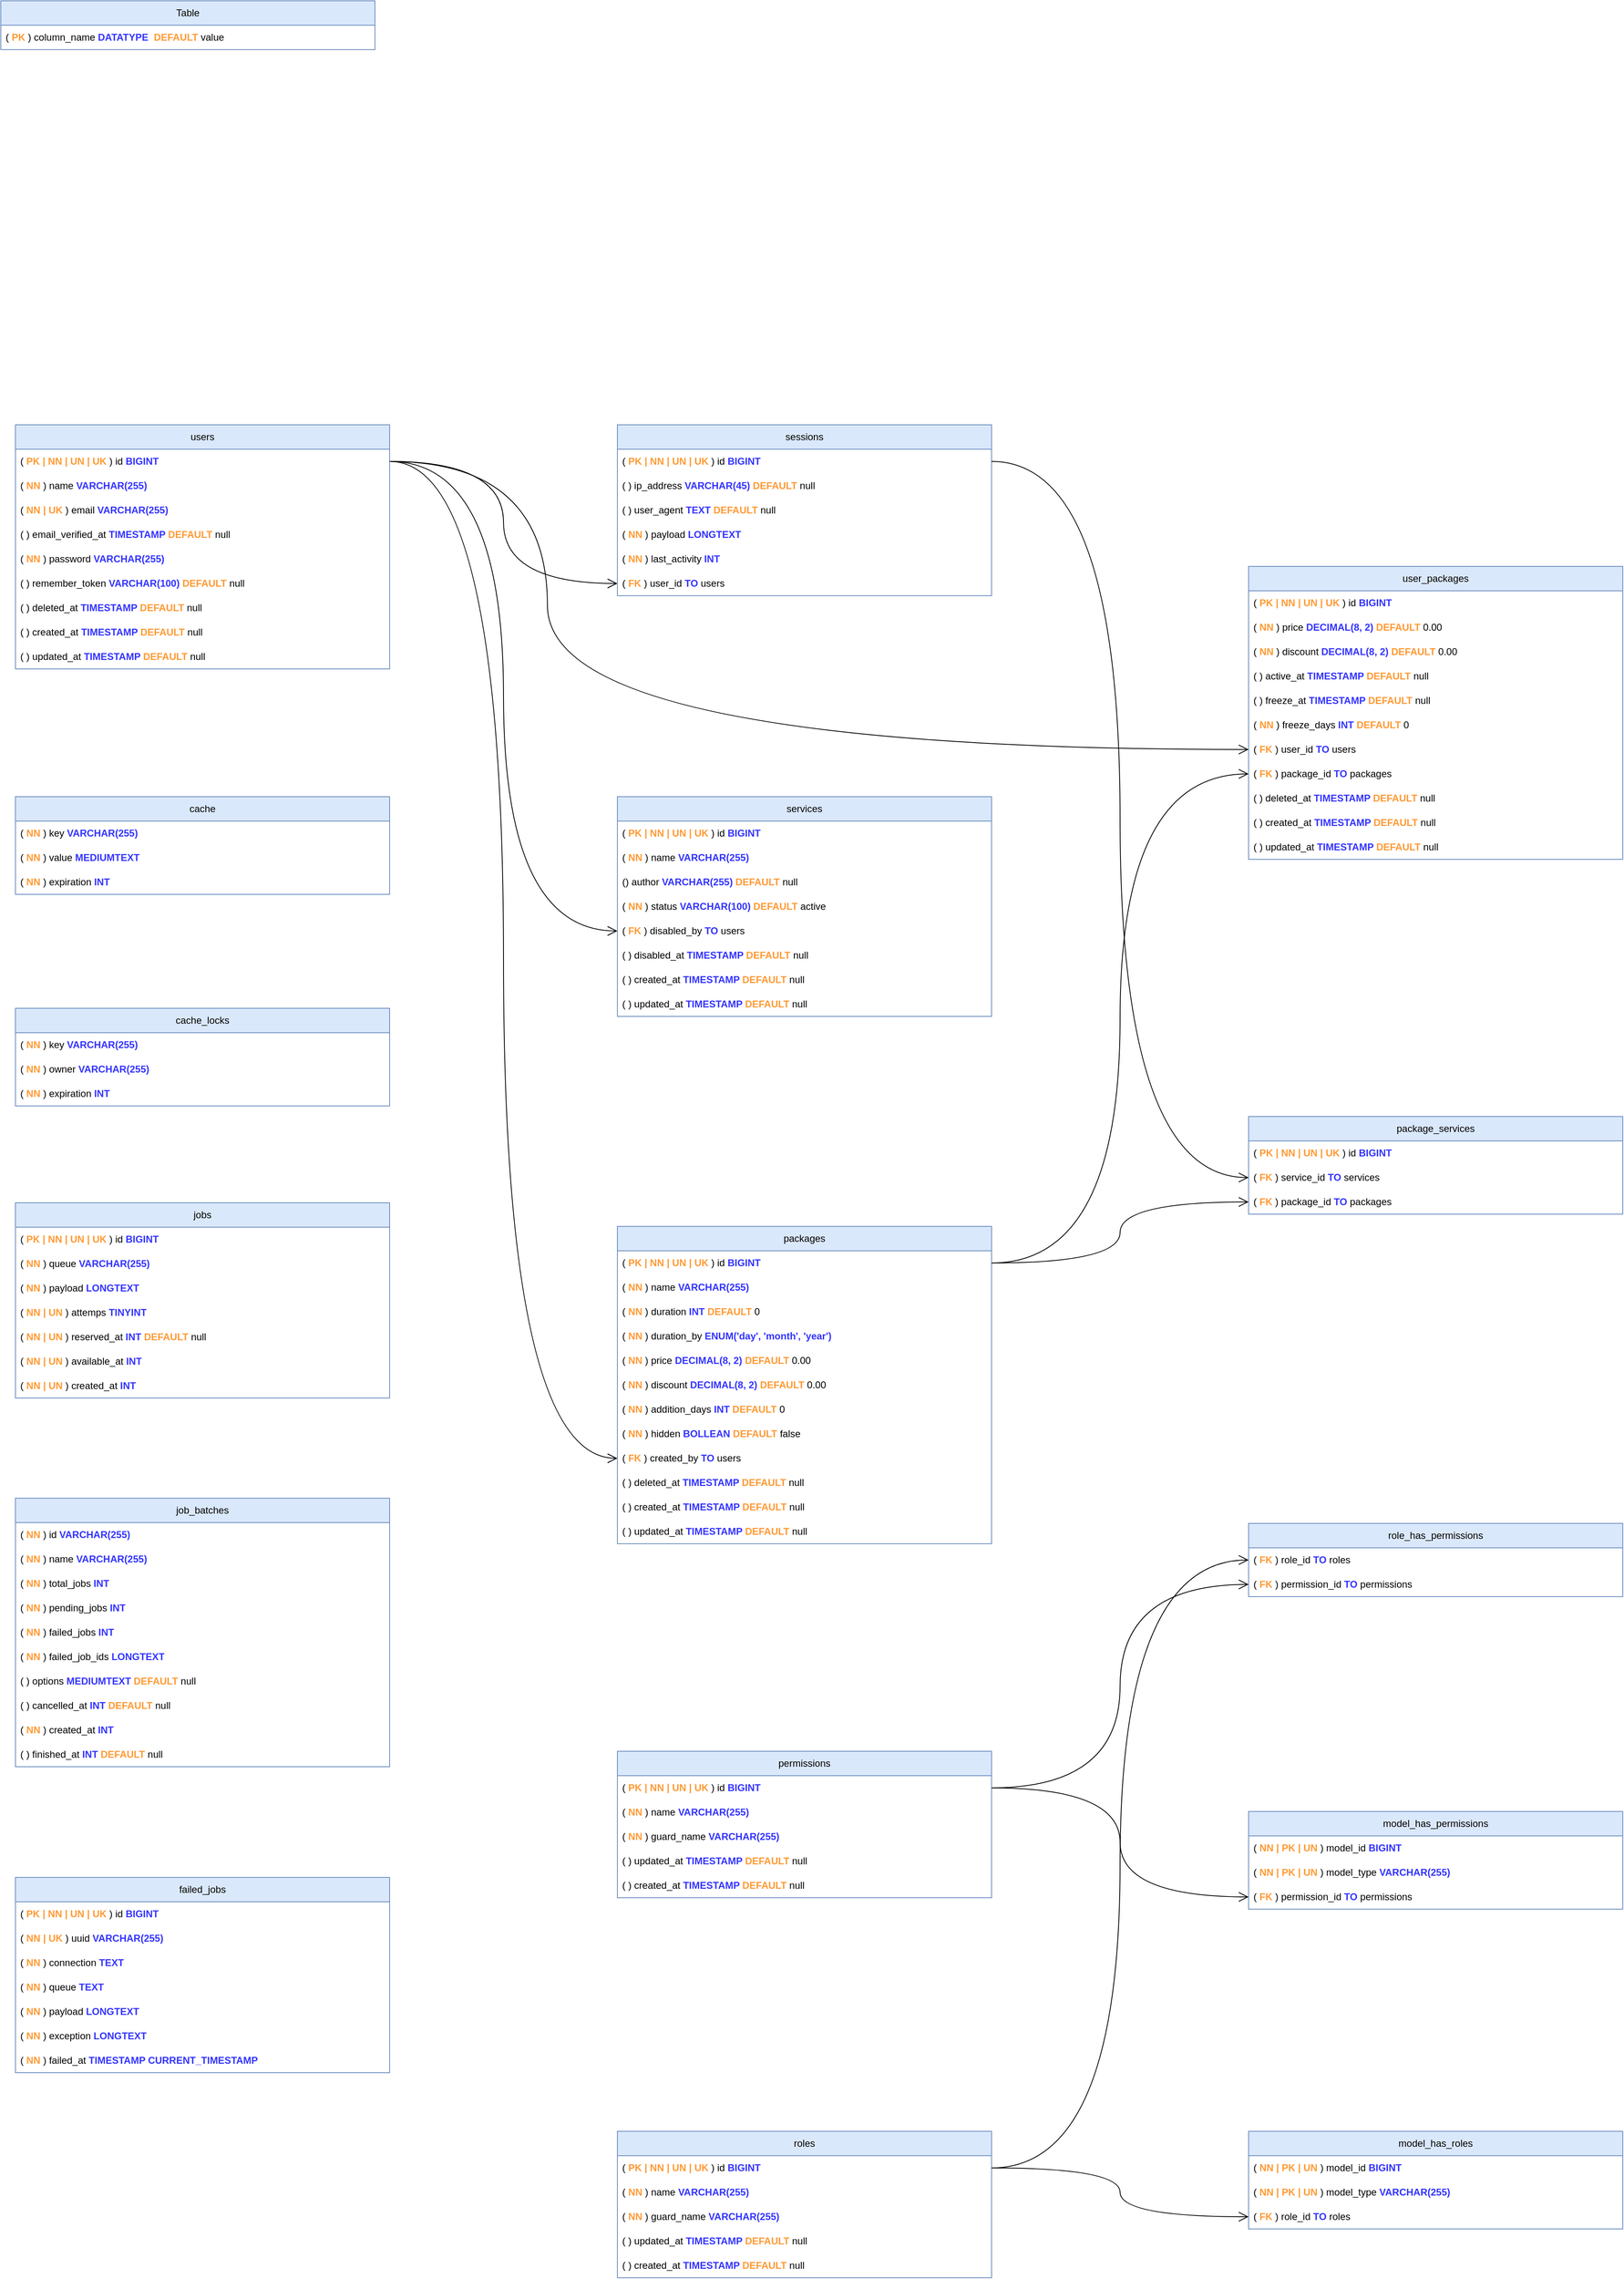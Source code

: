 <mxfile version="24.6.4" type="device">
  <diagram name="Page-1" id="3j2AZnARL1HtLY9gGgLd">
    <mxGraphModel dx="3124" dy="2533" grid="0" gridSize="10" guides="1" tooltips="1" connect="1" arrows="1" fold="1" page="0" pageScale="1" pageWidth="850" pageHeight="1100" math="0" shadow="0">
      <root>
        <mxCell id="0" />
        <mxCell id="1" parent="0" />
        <mxCell id="geVRlcG6J-Vu5tAKDh4D-1" value="Table" style="swimlane;fontStyle=0;childLayout=stackLayout;horizontal=1;startSize=30;horizontalStack=0;resizeParent=1;resizeParentMax=0;resizeLast=0;collapsible=1;marginBottom=0;whiteSpace=wrap;html=1;fontFamily=Helvetica;fillColor=#dae8fc;strokeColor=#6c8ebf;" vertex="1" parent="1">
          <mxGeometry x="43" y="-268" width="460" height="60" as="geometry" />
        </mxCell>
        <mxCell id="geVRlcG6J-Vu5tAKDh4D-2" value="(&lt;b&gt;&lt;font color=&quot;#ff9933&quot;&gt; PK &lt;/font&gt;&lt;/b&gt;) column_name &lt;font color=&quot;#3333ff&quot;&gt;&lt;b&gt;DATATYPE&lt;/b&gt;&lt;/font&gt;&amp;nbsp; &lt;font color=&quot;#ff9933&quot;&gt;&lt;b&gt;DEFAULT&lt;/b&gt;&lt;/font&gt; value" style="text;strokeColor=none;fillColor=none;align=left;verticalAlign=middle;spacingLeft=4;spacingRight=4;overflow=hidden;points=[[0,0.5],[1,0.5]];portConstraint=eastwest;rotatable=0;whiteSpace=wrap;html=1;fontFamily=Helvetica;" vertex="1" parent="geVRlcG6J-Vu5tAKDh4D-1">
          <mxGeometry y="30" width="460" height="30" as="geometry" />
        </mxCell>
        <mxCell id="geVRlcG6J-Vu5tAKDh4D-6" value="users" style="swimlane;fontStyle=0;childLayout=stackLayout;horizontal=1;startSize=30;horizontalStack=0;resizeParent=1;resizeParentMax=0;resizeLast=0;collapsible=1;marginBottom=0;whiteSpace=wrap;html=1;fontFamily=Helvetica;fillColor=#dae8fc;strokeColor=#6c8ebf;" vertex="1" parent="1">
          <mxGeometry x="61" y="253" width="460" height="300" as="geometry" />
        </mxCell>
        <mxCell id="geVRlcG6J-Vu5tAKDh4D-7" value="(&lt;b&gt;&lt;font color=&quot;#ff9933&quot;&gt; PK | NN | UN | UK &lt;/font&gt;&lt;/b&gt;) id &lt;font color=&quot;#3333ff&quot;&gt;&lt;b&gt;BIGINT&lt;/b&gt;&lt;/font&gt;" style="text;strokeColor=none;fillColor=none;align=left;verticalAlign=middle;spacingLeft=4;spacingRight=4;overflow=hidden;points=[[0,0.5],[1,0.5]];portConstraint=eastwest;rotatable=0;whiteSpace=wrap;html=1;fontFamily=Helvetica;" vertex="1" parent="geVRlcG6J-Vu5tAKDh4D-6">
          <mxGeometry y="30" width="460" height="30" as="geometry" />
        </mxCell>
        <mxCell id="geVRlcG6J-Vu5tAKDh4D-8" value="(&lt;b&gt;&lt;font color=&quot;#ff9933&quot;&gt; NN &lt;/font&gt;&lt;/b&gt;) name &lt;font color=&quot;#3333ff&quot;&gt;&lt;b&gt;VARCHAR(255)&lt;/b&gt;&lt;/font&gt;" style="text;strokeColor=none;fillColor=none;align=left;verticalAlign=middle;spacingLeft=4;spacingRight=4;overflow=hidden;points=[[0,0.5],[1,0.5]];portConstraint=eastwest;rotatable=0;whiteSpace=wrap;html=1;fontFamily=Helvetica;" vertex="1" parent="geVRlcG6J-Vu5tAKDh4D-6">
          <mxGeometry y="60" width="460" height="30" as="geometry" />
        </mxCell>
        <mxCell id="geVRlcG6J-Vu5tAKDh4D-9" value="(&lt;b&gt;&lt;font color=&quot;#ff9933&quot;&gt; NN | UK &lt;/font&gt;&lt;/b&gt;) email &lt;font color=&quot;#3333ff&quot;&gt;&lt;b&gt;VARCHAR(255)&lt;/b&gt;&lt;/font&gt;" style="text;strokeColor=none;fillColor=none;align=left;verticalAlign=middle;spacingLeft=4;spacingRight=4;overflow=hidden;points=[[0,0.5],[1,0.5]];portConstraint=eastwest;rotatable=0;whiteSpace=wrap;html=1;fontFamily=Helvetica;" vertex="1" parent="geVRlcG6J-Vu5tAKDh4D-6">
          <mxGeometry y="90" width="460" height="30" as="geometry" />
        </mxCell>
        <mxCell id="geVRlcG6J-Vu5tAKDh4D-10" value="(&lt;b&gt;&lt;font color=&quot;#ff9933&quot;&gt; &lt;/font&gt;&lt;/b&gt;) email_verified_at &lt;font color=&quot;#3333ff&quot;&gt;&lt;b&gt;TIMESTAMP &lt;/b&gt;&lt;/font&gt;&lt;font color=&quot;#ff9933&quot;&gt;&lt;b&gt;DEFAULT&lt;/b&gt;&lt;/font&gt; null" style="text;strokeColor=none;fillColor=none;align=left;verticalAlign=middle;spacingLeft=4;spacingRight=4;overflow=hidden;points=[[0,0.5],[1,0.5]];portConstraint=eastwest;rotatable=0;whiteSpace=wrap;html=1;fontFamily=Helvetica;" vertex="1" parent="geVRlcG6J-Vu5tAKDh4D-6">
          <mxGeometry y="120" width="460" height="30" as="geometry" />
        </mxCell>
        <mxCell id="geVRlcG6J-Vu5tAKDh4D-11" value="(&lt;b&gt;&lt;font color=&quot;#ff9933&quot;&gt; NN &lt;/font&gt;&lt;/b&gt;) password &lt;font color=&quot;#3333ff&quot;&gt;&lt;b&gt;VARCHAR(255)&lt;/b&gt;&lt;/font&gt;" style="text;strokeColor=none;fillColor=none;align=left;verticalAlign=middle;spacingLeft=4;spacingRight=4;overflow=hidden;points=[[0,0.5],[1,0.5]];portConstraint=eastwest;rotatable=0;whiteSpace=wrap;html=1;fontFamily=Helvetica;" vertex="1" parent="geVRlcG6J-Vu5tAKDh4D-6">
          <mxGeometry y="150" width="460" height="30" as="geometry" />
        </mxCell>
        <mxCell id="geVRlcG6J-Vu5tAKDh4D-13" value="(&lt;b&gt;&lt;font color=&quot;#ff9933&quot;&gt; &lt;/font&gt;&lt;/b&gt;) remember_token &lt;font color=&quot;#3333ff&quot;&gt;&lt;b&gt;VARCHAR(100) &lt;/b&gt;&lt;/font&gt;&lt;font color=&quot;#ff9933&quot;&gt;&lt;b&gt;DEFAULT&lt;/b&gt;&lt;/font&gt; null" style="text;strokeColor=none;fillColor=none;align=left;verticalAlign=middle;spacingLeft=4;spacingRight=4;overflow=hidden;points=[[0,0.5],[1,0.5]];portConstraint=eastwest;rotatable=0;whiteSpace=wrap;html=1;fontFamily=Helvetica;" vertex="1" parent="geVRlcG6J-Vu5tAKDh4D-6">
          <mxGeometry y="180" width="460" height="30" as="geometry" />
        </mxCell>
        <mxCell id="geVRlcG6J-Vu5tAKDh4D-14" value="(&lt;b&gt;&lt;font color=&quot;#ff9933&quot;&gt; &lt;/font&gt;&lt;/b&gt;) deleted_at &lt;font color=&quot;#3333ff&quot;&gt;&lt;b&gt;TIMESTAMP &lt;/b&gt;&lt;/font&gt;&lt;font color=&quot;#ff9933&quot;&gt;&lt;b&gt;DEFAULT&lt;/b&gt;&lt;/font&gt; null" style="text;strokeColor=none;fillColor=none;align=left;verticalAlign=middle;spacingLeft=4;spacingRight=4;overflow=hidden;points=[[0,0.5],[1,0.5]];portConstraint=eastwest;rotatable=0;whiteSpace=wrap;html=1;fontFamily=Helvetica;" vertex="1" parent="geVRlcG6J-Vu5tAKDh4D-6">
          <mxGeometry y="210" width="460" height="30" as="geometry" />
        </mxCell>
        <mxCell id="geVRlcG6J-Vu5tAKDh4D-15" value="(&lt;b&gt;&lt;font color=&quot;#ff9933&quot;&gt; &lt;/font&gt;&lt;/b&gt;) created_at &lt;font color=&quot;#3333ff&quot;&gt;&lt;b&gt;TIMESTAMP &lt;/b&gt;&lt;/font&gt;&lt;font color=&quot;#ff9933&quot;&gt;&lt;b&gt;DEFAULT&lt;/b&gt;&lt;/font&gt; null" style="text;strokeColor=none;fillColor=none;align=left;verticalAlign=middle;spacingLeft=4;spacingRight=4;overflow=hidden;points=[[0,0.5],[1,0.5]];portConstraint=eastwest;rotatable=0;whiteSpace=wrap;html=1;fontFamily=Helvetica;" vertex="1" parent="geVRlcG6J-Vu5tAKDh4D-6">
          <mxGeometry y="240" width="460" height="30" as="geometry" />
        </mxCell>
        <mxCell id="geVRlcG6J-Vu5tAKDh4D-16" value="(&lt;b&gt;&lt;font color=&quot;#ff9933&quot;&gt; &lt;/font&gt;&lt;/b&gt;) updated_at &lt;font color=&quot;#3333ff&quot;&gt;&lt;b&gt;TIMESTAMP &lt;/b&gt;&lt;/font&gt;&lt;font color=&quot;#ff9933&quot;&gt;&lt;b&gt;DEFAULT&lt;/b&gt;&lt;/font&gt; null" style="text;strokeColor=none;fillColor=none;align=left;verticalAlign=middle;spacingLeft=4;spacingRight=4;overflow=hidden;points=[[0,0.5],[1,0.5]];portConstraint=eastwest;rotatable=0;whiteSpace=wrap;html=1;fontFamily=Helvetica;" vertex="1" parent="geVRlcG6J-Vu5tAKDh4D-6">
          <mxGeometry y="270" width="460" height="30" as="geometry" />
        </mxCell>
        <mxCell id="geVRlcG6J-Vu5tAKDh4D-18" value="sessions" style="swimlane;fontStyle=0;childLayout=stackLayout;horizontal=1;startSize=30;horizontalStack=0;resizeParent=1;resizeParentMax=0;resizeLast=0;collapsible=1;marginBottom=0;whiteSpace=wrap;html=1;fontFamily=Helvetica;fillColor=#dae8fc;strokeColor=#6c8ebf;" vertex="1" parent="1">
          <mxGeometry x="801" y="253" width="460" height="210" as="geometry" />
        </mxCell>
        <mxCell id="geVRlcG6J-Vu5tAKDh4D-20" value="(&lt;b&gt;&lt;font color=&quot;#ff9933&quot;&gt; PK | NN | UN | UK &lt;/font&gt;&lt;/b&gt;) id &lt;font color=&quot;#3333ff&quot;&gt;&lt;b&gt;BIGINT&lt;/b&gt;&lt;/font&gt;" style="text;strokeColor=none;fillColor=none;align=left;verticalAlign=middle;spacingLeft=4;spacingRight=4;overflow=hidden;points=[[0,0.5],[1,0.5]];portConstraint=eastwest;rotatable=0;whiteSpace=wrap;html=1;fontFamily=Helvetica;" vertex="1" parent="geVRlcG6J-Vu5tAKDh4D-18">
          <mxGeometry y="30" width="460" height="30" as="geometry" />
        </mxCell>
        <mxCell id="geVRlcG6J-Vu5tAKDh4D-22" value="(&lt;b&gt;&lt;font color=&quot;#ff9933&quot;&gt; &lt;/font&gt;&lt;/b&gt;) ip_address &lt;font color=&quot;#3333ff&quot;&gt;&lt;b&gt;VARCHAR(45) &lt;/b&gt;&lt;/font&gt;&lt;font color=&quot;#ff9933&quot;&gt;&lt;b&gt;DEFAULT&lt;/b&gt;&lt;/font&gt; null" style="text;strokeColor=none;fillColor=none;align=left;verticalAlign=middle;spacingLeft=4;spacingRight=4;overflow=hidden;points=[[0,0.5],[1,0.5]];portConstraint=eastwest;rotatable=0;whiteSpace=wrap;html=1;fontFamily=Helvetica;" vertex="1" parent="geVRlcG6J-Vu5tAKDh4D-18">
          <mxGeometry y="60" width="460" height="30" as="geometry" />
        </mxCell>
        <mxCell id="geVRlcG6J-Vu5tAKDh4D-23" value="(&lt;b&gt;&lt;font color=&quot;#ff9933&quot;&gt; &lt;/font&gt;&lt;/b&gt;) user_agent &lt;font color=&quot;#3333ff&quot;&gt;&lt;b&gt;TEXT &lt;/b&gt;&lt;/font&gt;&lt;font color=&quot;#ff9933&quot;&gt;&lt;b&gt;DEFAULT&lt;/b&gt;&lt;/font&gt; null" style="text;strokeColor=none;fillColor=none;align=left;verticalAlign=middle;spacingLeft=4;spacingRight=4;overflow=hidden;points=[[0,0.5],[1,0.5]];portConstraint=eastwest;rotatable=0;whiteSpace=wrap;html=1;fontFamily=Helvetica;" vertex="1" parent="geVRlcG6J-Vu5tAKDh4D-18">
          <mxGeometry y="90" width="460" height="30" as="geometry" />
        </mxCell>
        <mxCell id="geVRlcG6J-Vu5tAKDh4D-24" value="(&lt;b&gt;&lt;font color=&quot;#ff9933&quot;&gt; NN &lt;/font&gt;&lt;/b&gt;) payload &lt;font color=&quot;#3333ff&quot;&gt;&lt;b&gt;LONGTEXT&lt;/b&gt;&lt;/font&gt;" style="text;strokeColor=none;fillColor=none;align=left;verticalAlign=middle;spacingLeft=4;spacingRight=4;overflow=hidden;points=[[0,0.5],[1,0.5]];portConstraint=eastwest;rotatable=0;whiteSpace=wrap;html=1;fontFamily=Helvetica;" vertex="1" parent="geVRlcG6J-Vu5tAKDh4D-18">
          <mxGeometry y="120" width="460" height="30" as="geometry" />
        </mxCell>
        <mxCell id="geVRlcG6J-Vu5tAKDh4D-25" value="(&lt;b&gt;&lt;font color=&quot;#ff9933&quot;&gt; NN &lt;/font&gt;&lt;/b&gt;) last_activity &lt;font color=&quot;#3333ff&quot;&gt;&lt;b&gt;INT&lt;/b&gt;&lt;/font&gt;" style="text;strokeColor=none;fillColor=none;align=left;verticalAlign=middle;spacingLeft=4;spacingRight=4;overflow=hidden;points=[[0,0.5],[1,0.5]];portConstraint=eastwest;rotatable=0;whiteSpace=wrap;html=1;fontFamily=Helvetica;" vertex="1" parent="geVRlcG6J-Vu5tAKDh4D-18">
          <mxGeometry y="150" width="460" height="30" as="geometry" />
        </mxCell>
        <mxCell id="geVRlcG6J-Vu5tAKDh4D-26" value="(&lt;b&gt;&lt;font color=&quot;#ff9933&quot;&gt; FK &lt;/font&gt;&lt;/b&gt;) user_id &lt;font color=&quot;#3333ff&quot;&gt;&lt;b&gt;TO &lt;/b&gt;&lt;/font&gt;users" style="text;strokeColor=none;fillColor=none;align=left;verticalAlign=middle;spacingLeft=4;spacingRight=4;overflow=hidden;points=[[0,0.5],[1,0.5]];portConstraint=eastwest;rotatable=0;whiteSpace=wrap;html=1;fontFamily=Helvetica;" vertex="1" parent="geVRlcG6J-Vu5tAKDh4D-18">
          <mxGeometry y="180" width="460" height="30" as="geometry" />
        </mxCell>
        <mxCell id="geVRlcG6J-Vu5tAKDh4D-27" style="edgeStyle=orthogonalEdgeStyle;shape=connector;curved=1;rounded=0;orthogonalLoop=1;jettySize=auto;html=1;exitX=1;exitY=0.5;exitDx=0;exitDy=0;entryX=0;entryY=0.5;entryDx=0;entryDy=0;strokeColor=default;align=center;verticalAlign=middle;fontFamily=Architects Daughter;fontSource=https%3A%2F%2Ffonts.googleapis.com%2Fcss%3Ffamily%3DArchitects%2BDaughter;fontSize=16;fontColor=default;labelBackgroundColor=default;startSize=10;endArrow=open;endSize=10;sourcePerimeterSpacing=8;targetPerimeterSpacing=8;" edge="1" parent="1" source="geVRlcG6J-Vu5tAKDh4D-7" target="geVRlcG6J-Vu5tAKDh4D-26">
          <mxGeometry relative="1" as="geometry" />
        </mxCell>
        <mxCell id="geVRlcG6J-Vu5tAKDh4D-28" value="cache" style="swimlane;fontStyle=0;childLayout=stackLayout;horizontal=1;startSize=30;horizontalStack=0;resizeParent=1;resizeParentMax=0;resizeLast=0;collapsible=1;marginBottom=0;whiteSpace=wrap;html=1;fontFamily=Helvetica;fillColor=#dae8fc;strokeColor=#6c8ebf;" vertex="1" parent="1">
          <mxGeometry x="61" y="710" width="460" height="120" as="geometry" />
        </mxCell>
        <mxCell id="geVRlcG6J-Vu5tAKDh4D-29" value="(&lt;b&gt;&lt;font color=&quot;#ff9933&quot;&gt; NN &lt;/font&gt;&lt;/b&gt;) key &lt;font color=&quot;#3333ff&quot;&gt;&lt;b&gt;VARCHAR(255)&lt;/b&gt;&lt;/font&gt;" style="text;strokeColor=none;fillColor=none;align=left;verticalAlign=middle;spacingLeft=4;spacingRight=4;overflow=hidden;points=[[0,0.5],[1,0.5]];portConstraint=eastwest;rotatable=0;whiteSpace=wrap;html=1;fontFamily=Helvetica;" vertex="1" parent="geVRlcG6J-Vu5tAKDh4D-28">
          <mxGeometry y="30" width="460" height="30" as="geometry" />
        </mxCell>
        <mxCell id="geVRlcG6J-Vu5tAKDh4D-30" value="(&lt;b&gt;&lt;font color=&quot;#ff9933&quot;&gt; NN &lt;/font&gt;&lt;/b&gt;) value &lt;font color=&quot;#3333ff&quot;&gt;&lt;b&gt;MEDIUMTEXT&lt;/b&gt;&lt;/font&gt;" style="text;strokeColor=none;fillColor=none;align=left;verticalAlign=middle;spacingLeft=4;spacingRight=4;overflow=hidden;points=[[0,0.5],[1,0.5]];portConstraint=eastwest;rotatable=0;whiteSpace=wrap;html=1;fontFamily=Helvetica;" vertex="1" parent="geVRlcG6J-Vu5tAKDh4D-28">
          <mxGeometry y="60" width="460" height="30" as="geometry" />
        </mxCell>
        <mxCell id="geVRlcG6J-Vu5tAKDh4D-31" value="(&lt;b&gt;&lt;font color=&quot;#ff9933&quot;&gt; NN &lt;/font&gt;&lt;/b&gt;) expiration &lt;font color=&quot;#3333ff&quot;&gt;&lt;b&gt;INT&lt;/b&gt;&lt;/font&gt;" style="text;strokeColor=none;fillColor=none;align=left;verticalAlign=middle;spacingLeft=4;spacingRight=4;overflow=hidden;points=[[0,0.5],[1,0.5]];portConstraint=eastwest;rotatable=0;whiteSpace=wrap;html=1;fontFamily=Helvetica;" vertex="1" parent="geVRlcG6J-Vu5tAKDh4D-28">
          <mxGeometry y="90" width="460" height="30" as="geometry" />
        </mxCell>
        <mxCell id="geVRlcG6J-Vu5tAKDh4D-36" value="cache_locks" style="swimlane;fontStyle=0;childLayout=stackLayout;horizontal=1;startSize=30;horizontalStack=0;resizeParent=1;resizeParentMax=0;resizeLast=0;collapsible=1;marginBottom=0;whiteSpace=wrap;html=1;fontFamily=Helvetica;fillColor=#dae8fc;strokeColor=#6c8ebf;" vertex="1" parent="1">
          <mxGeometry x="61" y="970" width="460" height="120" as="geometry" />
        </mxCell>
        <mxCell id="geVRlcG6J-Vu5tAKDh4D-37" value="(&lt;b&gt;&lt;font color=&quot;#ff9933&quot;&gt; NN &lt;/font&gt;&lt;/b&gt;) key &lt;font color=&quot;#3333ff&quot;&gt;&lt;b&gt;VARCHAR(255)&lt;/b&gt;&lt;/font&gt;" style="text;strokeColor=none;fillColor=none;align=left;verticalAlign=middle;spacingLeft=4;spacingRight=4;overflow=hidden;points=[[0,0.5],[1,0.5]];portConstraint=eastwest;rotatable=0;whiteSpace=wrap;html=1;fontFamily=Helvetica;" vertex="1" parent="geVRlcG6J-Vu5tAKDh4D-36">
          <mxGeometry y="30" width="460" height="30" as="geometry" />
        </mxCell>
        <mxCell id="geVRlcG6J-Vu5tAKDh4D-38" value="(&lt;b&gt;&lt;font color=&quot;#ff9933&quot;&gt; NN &lt;/font&gt;&lt;/b&gt;) owner &lt;font color=&quot;#3333ff&quot;&gt;&lt;b&gt;VARCHAR(255)&lt;/b&gt;&lt;/font&gt;" style="text;strokeColor=none;fillColor=none;align=left;verticalAlign=middle;spacingLeft=4;spacingRight=4;overflow=hidden;points=[[0,0.5],[1,0.5]];portConstraint=eastwest;rotatable=0;whiteSpace=wrap;html=1;fontFamily=Helvetica;" vertex="1" parent="geVRlcG6J-Vu5tAKDh4D-36">
          <mxGeometry y="60" width="460" height="30" as="geometry" />
        </mxCell>
        <mxCell id="geVRlcG6J-Vu5tAKDh4D-39" value="(&lt;b&gt;&lt;font color=&quot;#ff9933&quot;&gt; NN &lt;/font&gt;&lt;/b&gt;) expiration &lt;font color=&quot;#3333ff&quot;&gt;&lt;b&gt;INT&lt;/b&gt;&lt;/font&gt;" style="text;strokeColor=none;fillColor=none;align=left;verticalAlign=middle;spacingLeft=4;spacingRight=4;overflow=hidden;points=[[0,0.5],[1,0.5]];portConstraint=eastwest;rotatable=0;whiteSpace=wrap;html=1;fontFamily=Helvetica;" vertex="1" parent="geVRlcG6J-Vu5tAKDh4D-36">
          <mxGeometry y="90" width="460" height="30" as="geometry" />
        </mxCell>
        <mxCell id="geVRlcG6J-Vu5tAKDh4D-41" value="jobs" style="swimlane;fontStyle=0;childLayout=stackLayout;horizontal=1;startSize=30;horizontalStack=0;resizeParent=1;resizeParentMax=0;resizeLast=0;collapsible=1;marginBottom=0;whiteSpace=wrap;html=1;fontFamily=Helvetica;fillColor=#dae8fc;strokeColor=#6c8ebf;" vertex="1" parent="1">
          <mxGeometry x="61" y="1209" width="460" height="240" as="geometry" />
        </mxCell>
        <mxCell id="geVRlcG6J-Vu5tAKDh4D-45" value="(&lt;b&gt;&lt;font color=&quot;#ff9933&quot;&gt; PK | NN | UN | UK &lt;/font&gt;&lt;/b&gt;) id &lt;font color=&quot;#3333ff&quot;&gt;&lt;b&gt;BIGINT&lt;/b&gt;&lt;/font&gt;" style="text;strokeColor=none;fillColor=none;align=left;verticalAlign=middle;spacingLeft=4;spacingRight=4;overflow=hidden;points=[[0,0.5],[1,0.5]];portConstraint=eastwest;rotatable=0;whiteSpace=wrap;html=1;fontFamily=Helvetica;" vertex="1" parent="geVRlcG6J-Vu5tAKDh4D-41">
          <mxGeometry y="30" width="460" height="30" as="geometry" />
        </mxCell>
        <mxCell id="geVRlcG6J-Vu5tAKDh4D-42" value="(&lt;b&gt;&lt;font color=&quot;#ff9933&quot;&gt; NN &lt;/font&gt;&lt;/b&gt;) queue &lt;font color=&quot;#3333ff&quot;&gt;&lt;b&gt;VARCHAR(255)&lt;/b&gt;&lt;/font&gt;" style="text;strokeColor=none;fillColor=none;align=left;verticalAlign=middle;spacingLeft=4;spacingRight=4;overflow=hidden;points=[[0,0.5],[1,0.5]];portConstraint=eastwest;rotatable=0;whiteSpace=wrap;html=1;fontFamily=Helvetica;" vertex="1" parent="geVRlcG6J-Vu5tAKDh4D-41">
          <mxGeometry y="60" width="460" height="30" as="geometry" />
        </mxCell>
        <mxCell id="geVRlcG6J-Vu5tAKDh4D-43" value="(&lt;b&gt;&lt;font color=&quot;#ff9933&quot;&gt; NN &lt;/font&gt;&lt;/b&gt;) payload &lt;font color=&quot;#3333ff&quot;&gt;&lt;b&gt;LONGTEXT&lt;/b&gt;&lt;/font&gt;" style="text;strokeColor=none;fillColor=none;align=left;verticalAlign=middle;spacingLeft=4;spacingRight=4;overflow=hidden;points=[[0,0.5],[1,0.5]];portConstraint=eastwest;rotatable=0;whiteSpace=wrap;html=1;fontFamily=Helvetica;" vertex="1" parent="geVRlcG6J-Vu5tAKDh4D-41">
          <mxGeometry y="90" width="460" height="30" as="geometry" />
        </mxCell>
        <mxCell id="geVRlcG6J-Vu5tAKDh4D-44" value="(&lt;b&gt;&lt;font color=&quot;#ff9933&quot;&gt; NN | UN &lt;/font&gt;&lt;/b&gt;) attemps &lt;font color=&quot;#3333ff&quot;&gt;&lt;b&gt;TINYINT&lt;/b&gt;&lt;/font&gt;" style="text;strokeColor=none;fillColor=none;align=left;verticalAlign=middle;spacingLeft=4;spacingRight=4;overflow=hidden;points=[[0,0.5],[1,0.5]];portConstraint=eastwest;rotatable=0;whiteSpace=wrap;html=1;fontFamily=Helvetica;" vertex="1" parent="geVRlcG6J-Vu5tAKDh4D-41">
          <mxGeometry y="120" width="460" height="30" as="geometry" />
        </mxCell>
        <mxCell id="geVRlcG6J-Vu5tAKDh4D-47" value="(&lt;b&gt;&lt;font color=&quot;#ff9933&quot;&gt; NN | UN &lt;/font&gt;&lt;/b&gt;) reserved_at &lt;font color=&quot;#3333ff&quot;&gt;&lt;b&gt;INT&lt;/b&gt;&lt;/font&gt; &lt;font color=&quot;#3333ff&quot;&gt;&lt;b&gt;&lt;/b&gt;&lt;/font&gt;&lt;font color=&quot;#ff9933&quot;&gt;&lt;b&gt;DEFAULT&lt;/b&gt;&lt;/font&gt; null" style="text;strokeColor=none;fillColor=none;align=left;verticalAlign=middle;spacingLeft=4;spacingRight=4;overflow=hidden;points=[[0,0.5],[1,0.5]];portConstraint=eastwest;rotatable=0;whiteSpace=wrap;html=1;fontFamily=Helvetica;" vertex="1" parent="geVRlcG6J-Vu5tAKDh4D-41">
          <mxGeometry y="150" width="460" height="30" as="geometry" />
        </mxCell>
        <mxCell id="geVRlcG6J-Vu5tAKDh4D-48" value="(&lt;b&gt;&lt;font color=&quot;#ff9933&quot;&gt; NN | UN &lt;/font&gt;&lt;/b&gt;) available_at &lt;font color=&quot;#3333ff&quot;&gt;&lt;b&gt;INT&lt;/b&gt;&lt;/font&gt;" style="text;strokeColor=none;fillColor=none;align=left;verticalAlign=middle;spacingLeft=4;spacingRight=4;overflow=hidden;points=[[0,0.5],[1,0.5]];portConstraint=eastwest;rotatable=0;whiteSpace=wrap;html=1;fontFamily=Helvetica;" vertex="1" parent="geVRlcG6J-Vu5tAKDh4D-41">
          <mxGeometry y="180" width="460" height="30" as="geometry" />
        </mxCell>
        <mxCell id="geVRlcG6J-Vu5tAKDh4D-49" value="(&lt;b&gt;&lt;font color=&quot;#ff9933&quot;&gt; NN | UN &lt;/font&gt;&lt;/b&gt;) created_at &lt;font color=&quot;#3333ff&quot;&gt;&lt;b&gt;INT&lt;/b&gt;&lt;/font&gt;" style="text;strokeColor=none;fillColor=none;align=left;verticalAlign=middle;spacingLeft=4;spacingRight=4;overflow=hidden;points=[[0,0.5],[1,0.5]];portConstraint=eastwest;rotatable=0;whiteSpace=wrap;html=1;fontFamily=Helvetica;" vertex="1" parent="geVRlcG6J-Vu5tAKDh4D-41">
          <mxGeometry y="210" width="460" height="30" as="geometry" />
        </mxCell>
        <mxCell id="geVRlcG6J-Vu5tAKDh4D-50" value="job_batches" style="swimlane;fontStyle=0;childLayout=stackLayout;horizontal=1;startSize=30;horizontalStack=0;resizeParent=1;resizeParentMax=0;resizeLast=0;collapsible=1;marginBottom=0;whiteSpace=wrap;html=1;fontFamily=Helvetica;fillColor=#dae8fc;strokeColor=#6c8ebf;" vertex="1" parent="1">
          <mxGeometry x="61" y="1572" width="460" height="330" as="geometry" />
        </mxCell>
        <mxCell id="geVRlcG6J-Vu5tAKDh4D-58" value="(&lt;b&gt;&lt;font color=&quot;#ff9933&quot;&gt; NN &lt;/font&gt;&lt;/b&gt;) id &lt;font color=&quot;#3333ff&quot;&gt;&lt;b&gt;VARCHAR(255)&lt;/b&gt;&lt;/font&gt;" style="text;strokeColor=none;fillColor=none;align=left;verticalAlign=middle;spacingLeft=4;spacingRight=4;overflow=hidden;points=[[0,0.5],[1,0.5]];portConstraint=eastwest;rotatable=0;whiteSpace=wrap;html=1;fontFamily=Helvetica;" vertex="1" parent="geVRlcG6J-Vu5tAKDh4D-50">
          <mxGeometry y="30" width="460" height="30" as="geometry" />
        </mxCell>
        <mxCell id="geVRlcG6J-Vu5tAKDh4D-59" value="(&lt;b&gt;&lt;font color=&quot;#ff9933&quot;&gt; NN &lt;/font&gt;&lt;/b&gt;) name &lt;font color=&quot;#3333ff&quot;&gt;&lt;b&gt;VARCHAR(255)&lt;/b&gt;&lt;/font&gt;" style="text;strokeColor=none;fillColor=none;align=left;verticalAlign=middle;spacingLeft=4;spacingRight=4;overflow=hidden;points=[[0,0.5],[1,0.5]];portConstraint=eastwest;rotatable=0;whiteSpace=wrap;html=1;fontFamily=Helvetica;" vertex="1" parent="geVRlcG6J-Vu5tAKDh4D-50">
          <mxGeometry y="60" width="460" height="30" as="geometry" />
        </mxCell>
        <mxCell id="geVRlcG6J-Vu5tAKDh4D-60" value="(&lt;b&gt;&lt;font color=&quot;#ff9933&quot;&gt; NN &lt;/font&gt;&lt;/b&gt;) total_jobs &lt;font color=&quot;#3333ff&quot;&gt;&lt;b&gt;INT&lt;/b&gt;&lt;/font&gt;" style="text;strokeColor=none;fillColor=none;align=left;verticalAlign=middle;spacingLeft=4;spacingRight=4;overflow=hidden;points=[[0,0.5],[1,0.5]];portConstraint=eastwest;rotatable=0;whiteSpace=wrap;html=1;fontFamily=Helvetica;" vertex="1" parent="geVRlcG6J-Vu5tAKDh4D-50">
          <mxGeometry y="90" width="460" height="30" as="geometry" />
        </mxCell>
        <mxCell id="geVRlcG6J-Vu5tAKDh4D-61" value="(&lt;b&gt;&lt;font color=&quot;#ff9933&quot;&gt; NN &lt;/font&gt;&lt;/b&gt;) pending_jobs &lt;font color=&quot;#3333ff&quot;&gt;&lt;b&gt;INT&lt;/b&gt;&lt;/font&gt;" style="text;strokeColor=none;fillColor=none;align=left;verticalAlign=middle;spacingLeft=4;spacingRight=4;overflow=hidden;points=[[0,0.5],[1,0.5]];portConstraint=eastwest;rotatable=0;whiteSpace=wrap;html=1;fontFamily=Helvetica;" vertex="1" parent="geVRlcG6J-Vu5tAKDh4D-50">
          <mxGeometry y="120" width="460" height="30" as="geometry" />
        </mxCell>
        <mxCell id="geVRlcG6J-Vu5tAKDh4D-62" value="(&lt;b&gt;&lt;font color=&quot;#ff9933&quot;&gt; NN &lt;/font&gt;&lt;/b&gt;) failed_jobs &lt;font color=&quot;#3333ff&quot;&gt;&lt;b&gt;INT&lt;/b&gt;&lt;/font&gt;" style="text;strokeColor=none;fillColor=none;align=left;verticalAlign=middle;spacingLeft=4;spacingRight=4;overflow=hidden;points=[[0,0.5],[1,0.5]];portConstraint=eastwest;rotatable=0;whiteSpace=wrap;html=1;fontFamily=Helvetica;" vertex="1" parent="geVRlcG6J-Vu5tAKDh4D-50">
          <mxGeometry y="150" width="460" height="30" as="geometry" />
        </mxCell>
        <mxCell id="geVRlcG6J-Vu5tAKDh4D-63" value="(&lt;b&gt;&lt;font color=&quot;#ff9933&quot;&gt; NN &lt;/font&gt;&lt;/b&gt;) failed_job_ids &lt;font color=&quot;#3333ff&quot;&gt;&lt;b&gt;LONGTEXT&lt;/b&gt;&lt;/font&gt;" style="text;strokeColor=none;fillColor=none;align=left;verticalAlign=middle;spacingLeft=4;spacingRight=4;overflow=hidden;points=[[0,0.5],[1,0.5]];portConstraint=eastwest;rotatable=0;whiteSpace=wrap;html=1;fontFamily=Helvetica;" vertex="1" parent="geVRlcG6J-Vu5tAKDh4D-50">
          <mxGeometry y="180" width="460" height="30" as="geometry" />
        </mxCell>
        <mxCell id="geVRlcG6J-Vu5tAKDh4D-65" value="(&lt;b&gt;&lt;font color=&quot;#ff9933&quot;&gt; &lt;/font&gt;&lt;/b&gt;) options &lt;font color=&quot;#3333ff&quot;&gt;&lt;b&gt;MEDIUMTEXT&lt;/b&gt;&lt;/font&gt; &lt;font color=&quot;#ff9933&quot;&gt;&lt;b&gt;DEFAULT&lt;/b&gt;&lt;/font&gt; null" style="text;strokeColor=none;fillColor=none;align=left;verticalAlign=middle;spacingLeft=4;spacingRight=4;overflow=hidden;points=[[0,0.5],[1,0.5]];portConstraint=eastwest;rotatable=0;whiteSpace=wrap;html=1;fontFamily=Helvetica;" vertex="1" parent="geVRlcG6J-Vu5tAKDh4D-50">
          <mxGeometry y="210" width="460" height="30" as="geometry" />
        </mxCell>
        <mxCell id="geVRlcG6J-Vu5tAKDh4D-64" value="(&lt;b&gt;&lt;font color=&quot;#ff9933&quot;&gt; &lt;/font&gt;&lt;/b&gt;) cancelled_at &lt;font color=&quot;#3333ff&quot;&gt;&lt;b&gt;INT &lt;/b&gt;&lt;/font&gt;&lt;font color=&quot;#ff9933&quot;&gt;&lt;b&gt;DEFAULT&lt;/b&gt;&lt;/font&gt; null" style="text;strokeColor=none;fillColor=none;align=left;verticalAlign=middle;spacingLeft=4;spacingRight=4;overflow=hidden;points=[[0,0.5],[1,0.5]];portConstraint=eastwest;rotatable=0;whiteSpace=wrap;html=1;fontFamily=Helvetica;" vertex="1" parent="geVRlcG6J-Vu5tAKDh4D-50">
          <mxGeometry y="240" width="460" height="30" as="geometry" />
        </mxCell>
        <mxCell id="geVRlcG6J-Vu5tAKDh4D-66" value="(&lt;b&gt;&lt;font color=&quot;#ff9933&quot;&gt; NN &lt;/font&gt;&lt;/b&gt;) created_at&lt;font color=&quot;#3333ff&quot;&gt;&lt;b&gt; INT&lt;/b&gt;&lt;/font&gt;" style="text;strokeColor=none;fillColor=none;align=left;verticalAlign=middle;spacingLeft=4;spacingRight=4;overflow=hidden;points=[[0,0.5],[1,0.5]];portConstraint=eastwest;rotatable=0;whiteSpace=wrap;html=1;fontFamily=Helvetica;" vertex="1" parent="geVRlcG6J-Vu5tAKDh4D-50">
          <mxGeometry y="270" width="460" height="30" as="geometry" />
        </mxCell>
        <mxCell id="geVRlcG6J-Vu5tAKDh4D-67" value="(&lt;b&gt;&lt;font color=&quot;#ff9933&quot;&gt; &lt;/font&gt;&lt;/b&gt;) finished_at &lt;font color=&quot;#3333ff&quot;&gt;&lt;b&gt;INT &lt;/b&gt;&lt;/font&gt;&lt;font color=&quot;#ff9933&quot;&gt;&lt;b&gt;DEFAULT&lt;/b&gt;&lt;/font&gt; null" style="text;strokeColor=none;fillColor=none;align=left;verticalAlign=middle;spacingLeft=4;spacingRight=4;overflow=hidden;points=[[0,0.5],[1,0.5]];portConstraint=eastwest;rotatable=0;whiteSpace=wrap;html=1;fontFamily=Helvetica;" vertex="1" parent="geVRlcG6J-Vu5tAKDh4D-50">
          <mxGeometry y="300" width="460" height="30" as="geometry" />
        </mxCell>
        <mxCell id="geVRlcG6J-Vu5tAKDh4D-79" value="failed_jobs" style="swimlane;fontStyle=0;childLayout=stackLayout;horizontal=1;startSize=30;horizontalStack=0;resizeParent=1;resizeParentMax=0;resizeLast=0;collapsible=1;marginBottom=0;whiteSpace=wrap;html=1;fontFamily=Helvetica;fillColor=#dae8fc;strokeColor=#6c8ebf;" vertex="1" parent="1">
          <mxGeometry x="61" y="2038" width="460" height="240" as="geometry" />
        </mxCell>
        <mxCell id="geVRlcG6J-Vu5tAKDh4D-91" value="(&lt;b&gt;&lt;font color=&quot;#ff9933&quot;&gt; PK | NN | UN | UK &lt;/font&gt;&lt;/b&gt;) id &lt;font color=&quot;#3333ff&quot;&gt;&lt;b&gt;BIGINT&lt;/b&gt;&lt;/font&gt;" style="text;strokeColor=none;fillColor=none;align=left;verticalAlign=middle;spacingLeft=4;spacingRight=4;overflow=hidden;points=[[0,0.5],[1,0.5]];portConstraint=eastwest;rotatable=0;whiteSpace=wrap;html=1;fontFamily=Helvetica;" vertex="1" parent="geVRlcG6J-Vu5tAKDh4D-79">
          <mxGeometry y="30" width="460" height="30" as="geometry" />
        </mxCell>
        <mxCell id="geVRlcG6J-Vu5tAKDh4D-81" value="(&lt;b&gt;&lt;font color=&quot;#ff9933&quot;&gt; NN | UK &lt;/font&gt;&lt;/b&gt;) uuid &lt;font color=&quot;#3333ff&quot;&gt;&lt;b&gt;VARCHAR(255)&lt;/b&gt;&lt;/font&gt;" style="text;strokeColor=none;fillColor=none;align=left;verticalAlign=middle;spacingLeft=4;spacingRight=4;overflow=hidden;points=[[0,0.5],[1,0.5]];portConstraint=eastwest;rotatable=0;whiteSpace=wrap;html=1;fontFamily=Helvetica;" vertex="1" parent="geVRlcG6J-Vu5tAKDh4D-79">
          <mxGeometry y="60" width="460" height="30" as="geometry" />
        </mxCell>
        <mxCell id="geVRlcG6J-Vu5tAKDh4D-82" value="(&lt;b&gt;&lt;font color=&quot;#ff9933&quot;&gt; NN &lt;/font&gt;&lt;/b&gt;) connection &lt;font color=&quot;#3333ff&quot;&gt;&lt;b&gt;TEXT&lt;/b&gt;&lt;/font&gt;" style="text;strokeColor=none;fillColor=none;align=left;verticalAlign=middle;spacingLeft=4;spacingRight=4;overflow=hidden;points=[[0,0.5],[1,0.5]];portConstraint=eastwest;rotatable=0;whiteSpace=wrap;html=1;fontFamily=Helvetica;" vertex="1" parent="geVRlcG6J-Vu5tAKDh4D-79">
          <mxGeometry y="90" width="460" height="30" as="geometry" />
        </mxCell>
        <mxCell id="geVRlcG6J-Vu5tAKDh4D-92" value="(&lt;b&gt;&lt;font color=&quot;#ff9933&quot;&gt; NN &lt;/font&gt;&lt;/b&gt;) queue &lt;font color=&quot;#3333ff&quot;&gt;&lt;b&gt;TEXT&lt;/b&gt;&lt;/font&gt;" style="text;strokeColor=none;fillColor=none;align=left;verticalAlign=middle;spacingLeft=4;spacingRight=4;overflow=hidden;points=[[0,0.5],[1,0.5]];portConstraint=eastwest;rotatable=0;whiteSpace=wrap;html=1;fontFamily=Helvetica;" vertex="1" parent="geVRlcG6J-Vu5tAKDh4D-79">
          <mxGeometry y="120" width="460" height="30" as="geometry" />
        </mxCell>
        <mxCell id="geVRlcG6J-Vu5tAKDh4D-93" value="(&lt;b&gt;&lt;font color=&quot;#ff9933&quot;&gt; NN &lt;/font&gt;&lt;/b&gt;) payload &lt;font color=&quot;#3333ff&quot;&gt;&lt;b&gt;LONGTEXT&lt;/b&gt;&lt;/font&gt;" style="text;strokeColor=none;fillColor=none;align=left;verticalAlign=middle;spacingLeft=4;spacingRight=4;overflow=hidden;points=[[0,0.5],[1,0.5]];portConstraint=eastwest;rotatable=0;whiteSpace=wrap;html=1;fontFamily=Helvetica;" vertex="1" parent="geVRlcG6J-Vu5tAKDh4D-79">
          <mxGeometry y="150" width="460" height="30" as="geometry" />
        </mxCell>
        <mxCell id="geVRlcG6J-Vu5tAKDh4D-94" value="(&lt;b&gt;&lt;font color=&quot;#ff9933&quot;&gt; NN &lt;/font&gt;&lt;/b&gt;) exception &lt;font color=&quot;#3333ff&quot;&gt;&lt;b&gt;LONGTEXT&lt;/b&gt;&lt;/font&gt;" style="text;strokeColor=none;fillColor=none;align=left;verticalAlign=middle;spacingLeft=4;spacingRight=4;overflow=hidden;points=[[0,0.5],[1,0.5]];portConstraint=eastwest;rotatable=0;whiteSpace=wrap;html=1;fontFamily=Helvetica;" vertex="1" parent="geVRlcG6J-Vu5tAKDh4D-79">
          <mxGeometry y="180" width="460" height="30" as="geometry" />
        </mxCell>
        <mxCell id="geVRlcG6J-Vu5tAKDh4D-95" value="(&lt;b&gt;&lt;font color=&quot;#ff9933&quot;&gt; NN &lt;/font&gt;&lt;/b&gt;) failed_at &lt;font color=&quot;#3333ff&quot;&gt;&lt;b&gt;TIMESTAMP CURRENT_TIMESTAMP&lt;br&gt;&lt;/b&gt;&lt;/font&gt;" style="text;strokeColor=none;fillColor=none;align=left;verticalAlign=middle;spacingLeft=4;spacingRight=4;overflow=hidden;points=[[0,0.5],[1,0.5]];portConstraint=eastwest;rotatable=0;whiteSpace=wrap;html=1;fontFamily=Helvetica;" vertex="1" parent="geVRlcG6J-Vu5tAKDh4D-79">
          <mxGeometry y="210" width="460" height="30" as="geometry" />
        </mxCell>
        <mxCell id="geVRlcG6J-Vu5tAKDh4D-96" value="services" style="swimlane;fontStyle=0;childLayout=stackLayout;horizontal=1;startSize=30;horizontalStack=0;resizeParent=1;resizeParentMax=0;resizeLast=0;collapsible=1;marginBottom=0;whiteSpace=wrap;html=1;fontFamily=Helvetica;fillColor=#dae8fc;strokeColor=#6c8ebf;" vertex="1" parent="1">
          <mxGeometry x="801" y="710" width="460" height="270" as="geometry" />
        </mxCell>
        <mxCell id="geVRlcG6J-Vu5tAKDh4D-97" value="(&lt;b&gt;&lt;font color=&quot;#ff9933&quot;&gt; PK | NN | UN | UK &lt;/font&gt;&lt;/b&gt;) id &lt;font color=&quot;#3333ff&quot;&gt;&lt;b&gt;BIGINT&lt;/b&gt;&lt;/font&gt;" style="text;strokeColor=none;fillColor=none;align=left;verticalAlign=middle;spacingLeft=4;spacingRight=4;overflow=hidden;points=[[0,0.5],[1,0.5]];portConstraint=eastwest;rotatable=0;whiteSpace=wrap;html=1;fontFamily=Helvetica;" vertex="1" parent="geVRlcG6J-Vu5tAKDh4D-96">
          <mxGeometry y="30" width="460" height="30" as="geometry" />
        </mxCell>
        <mxCell id="geVRlcG6J-Vu5tAKDh4D-100" value="(&lt;b&gt;&lt;font color=&quot;#ff9933&quot;&gt; NN &lt;/font&gt;&lt;/b&gt;) name &lt;font color=&quot;#3333ff&quot;&gt;&lt;b&gt;VARCHAR(255)&lt;/b&gt;&lt;/font&gt;" style="text;strokeColor=none;fillColor=none;align=left;verticalAlign=middle;spacingLeft=4;spacingRight=4;overflow=hidden;points=[[0,0.5],[1,0.5]];portConstraint=eastwest;rotatable=0;whiteSpace=wrap;html=1;fontFamily=Helvetica;" vertex="1" parent="geVRlcG6J-Vu5tAKDh4D-96">
          <mxGeometry y="60" width="460" height="30" as="geometry" />
        </mxCell>
        <mxCell id="geVRlcG6J-Vu5tAKDh4D-103" value="() author &lt;font color=&quot;#3333ff&quot;&gt;&lt;b&gt;VARCHAR(255)&lt;/b&gt;&lt;/font&gt; &lt;font color=&quot;#ff9933&quot;&gt;&lt;b&gt;DEFAULT&lt;/b&gt;&lt;/font&gt; null" style="text;strokeColor=none;fillColor=none;align=left;verticalAlign=middle;spacingLeft=4;spacingRight=4;overflow=hidden;points=[[0,0.5],[1,0.5]];portConstraint=eastwest;rotatable=0;whiteSpace=wrap;html=1;fontFamily=Helvetica;" vertex="1" parent="geVRlcG6J-Vu5tAKDh4D-96">
          <mxGeometry y="90" width="460" height="30" as="geometry" />
        </mxCell>
        <mxCell id="geVRlcG6J-Vu5tAKDh4D-104" value="(&amp;nbsp;&lt;b&gt;&lt;font color=&quot;#ff9933&quot;&gt;NN &lt;/font&gt;&lt;/b&gt; ) status &lt;font color=&quot;#3333ff&quot;&gt;&lt;b&gt;VARCHAR(100)&lt;/b&gt;&lt;/font&gt; &lt;font color=&quot;#ff9933&quot;&gt;&lt;b&gt;DEFAULT&lt;/b&gt;&lt;/font&gt; active" style="text;strokeColor=none;fillColor=none;align=left;verticalAlign=middle;spacingLeft=4;spacingRight=4;overflow=hidden;points=[[0,0.5],[1,0.5]];portConstraint=eastwest;rotatable=0;whiteSpace=wrap;html=1;fontFamily=Helvetica;" vertex="1" parent="geVRlcG6J-Vu5tAKDh4D-96">
          <mxGeometry y="120" width="460" height="30" as="geometry" />
        </mxCell>
        <mxCell id="geVRlcG6J-Vu5tAKDh4D-105" value="(&lt;b&gt;&lt;font color=&quot;#ff9933&quot;&gt; FK &lt;/font&gt;&lt;/b&gt;) disabled_by &lt;font color=&quot;#3333ff&quot;&gt;&lt;b&gt;TO &lt;/b&gt;&lt;/font&gt;users" style="text;strokeColor=none;fillColor=none;align=left;verticalAlign=middle;spacingLeft=4;spacingRight=4;overflow=hidden;points=[[0,0.5],[1,0.5]];portConstraint=eastwest;rotatable=0;whiteSpace=wrap;html=1;fontFamily=Helvetica;" vertex="1" parent="geVRlcG6J-Vu5tAKDh4D-96">
          <mxGeometry y="150" width="460" height="30" as="geometry" />
        </mxCell>
        <mxCell id="geVRlcG6J-Vu5tAKDh4D-106" value="(&lt;b&gt;&lt;font color=&quot;#ff9933&quot;&gt; &lt;/font&gt;&lt;/b&gt;) disabled_at &lt;font color=&quot;#3333ff&quot;&gt;&lt;b&gt;TIMESTAMP &lt;/b&gt;&lt;/font&gt;&lt;font color=&quot;#ff9933&quot;&gt;&lt;b&gt;DEFAULT&lt;/b&gt;&lt;/font&gt; null" style="text;strokeColor=none;fillColor=none;align=left;verticalAlign=middle;spacingLeft=4;spacingRight=4;overflow=hidden;points=[[0,0.5],[1,0.5]];portConstraint=eastwest;rotatable=0;whiteSpace=wrap;html=1;fontFamily=Helvetica;" vertex="1" parent="geVRlcG6J-Vu5tAKDh4D-96">
          <mxGeometry y="180" width="460" height="30" as="geometry" />
        </mxCell>
        <mxCell id="geVRlcG6J-Vu5tAKDh4D-107" value="(&lt;b&gt;&lt;font color=&quot;#ff9933&quot;&gt; &lt;/font&gt;&lt;/b&gt;) created_at &lt;font color=&quot;#3333ff&quot;&gt;&lt;b&gt;TIMESTAMP &lt;/b&gt;&lt;/font&gt;&lt;font color=&quot;#ff9933&quot;&gt;&lt;b&gt;DEFAULT&lt;/b&gt;&lt;/font&gt; null" style="text;strokeColor=none;fillColor=none;align=left;verticalAlign=middle;spacingLeft=4;spacingRight=4;overflow=hidden;points=[[0,0.5],[1,0.5]];portConstraint=eastwest;rotatable=0;whiteSpace=wrap;html=1;fontFamily=Helvetica;" vertex="1" parent="geVRlcG6J-Vu5tAKDh4D-96">
          <mxGeometry y="210" width="460" height="30" as="geometry" />
        </mxCell>
        <mxCell id="geVRlcG6J-Vu5tAKDh4D-108" value="(&lt;b&gt;&lt;font color=&quot;#ff9933&quot;&gt; &lt;/font&gt;&lt;/b&gt;) updated_at &lt;font color=&quot;#3333ff&quot;&gt;&lt;b&gt;TIMESTAMP &lt;/b&gt;&lt;/font&gt;&lt;font color=&quot;#ff9933&quot;&gt;&lt;b&gt;DEFAULT&lt;/b&gt;&lt;/font&gt; null" style="text;strokeColor=none;fillColor=none;align=left;verticalAlign=middle;spacingLeft=4;spacingRight=4;overflow=hidden;points=[[0,0.5],[1,0.5]];portConstraint=eastwest;rotatable=0;whiteSpace=wrap;html=1;fontFamily=Helvetica;" vertex="1" parent="geVRlcG6J-Vu5tAKDh4D-96">
          <mxGeometry y="240" width="460" height="30" as="geometry" />
        </mxCell>
        <mxCell id="geVRlcG6J-Vu5tAKDh4D-109" style="edgeStyle=orthogonalEdgeStyle;shape=connector;curved=1;rounded=0;orthogonalLoop=1;jettySize=auto;html=1;exitX=1;exitY=0.5;exitDx=0;exitDy=0;entryX=0;entryY=0.5;entryDx=0;entryDy=0;strokeColor=default;align=center;verticalAlign=middle;fontFamily=Architects Daughter;fontSource=https%3A%2F%2Ffonts.googleapis.com%2Fcss%3Ffamily%3DArchitects%2BDaughter;fontSize=16;fontColor=default;labelBackgroundColor=default;startSize=10;endArrow=open;endSize=10;sourcePerimeterSpacing=8;targetPerimeterSpacing=8;" edge="1" parent="1" source="geVRlcG6J-Vu5tAKDh4D-7" target="geVRlcG6J-Vu5tAKDh4D-105">
          <mxGeometry relative="1" as="geometry" />
        </mxCell>
        <mxCell id="geVRlcG6J-Vu5tAKDh4D-110" value="packages" style="swimlane;fontStyle=0;childLayout=stackLayout;horizontal=1;startSize=30;horizontalStack=0;resizeParent=1;resizeParentMax=0;resizeLast=0;collapsible=1;marginBottom=0;whiteSpace=wrap;html=1;fontFamily=Helvetica;fillColor=#dae8fc;strokeColor=#6c8ebf;" vertex="1" parent="1">
          <mxGeometry x="801" y="1238" width="460" height="390" as="geometry" />
        </mxCell>
        <mxCell id="geVRlcG6J-Vu5tAKDh4D-111" value="(&lt;b&gt;&lt;font color=&quot;#ff9933&quot;&gt; PK | NN | UN | UK &lt;/font&gt;&lt;/b&gt;) id &lt;font color=&quot;#3333ff&quot;&gt;&lt;b&gt;BIGINT&lt;/b&gt;&lt;/font&gt;" style="text;strokeColor=none;fillColor=none;align=left;verticalAlign=middle;spacingLeft=4;spacingRight=4;overflow=hidden;points=[[0,0.5],[1,0.5]];portConstraint=eastwest;rotatable=0;whiteSpace=wrap;html=1;fontFamily=Helvetica;" vertex="1" parent="geVRlcG6J-Vu5tAKDh4D-110">
          <mxGeometry y="30" width="460" height="30" as="geometry" />
        </mxCell>
        <mxCell id="geVRlcG6J-Vu5tAKDh4D-112" value="(&lt;b&gt;&lt;font color=&quot;#ff9933&quot;&gt; NN &lt;/font&gt;&lt;/b&gt;) name &lt;font color=&quot;#3333ff&quot;&gt;&lt;b&gt;VARCHAR(255)&lt;/b&gt;&lt;/font&gt;" style="text;strokeColor=none;fillColor=none;align=left;verticalAlign=middle;spacingLeft=4;spacingRight=4;overflow=hidden;points=[[0,0.5],[1,0.5]];portConstraint=eastwest;rotatable=0;whiteSpace=wrap;html=1;fontFamily=Helvetica;" vertex="1" parent="geVRlcG6J-Vu5tAKDh4D-110">
          <mxGeometry y="60" width="460" height="30" as="geometry" />
        </mxCell>
        <mxCell id="geVRlcG6J-Vu5tAKDh4D-119" value="(&lt;b&gt;&lt;font color=&quot;#ff9933&quot;&gt; NN &lt;/font&gt;&lt;/b&gt;) duration &lt;font color=&quot;#3333ff&quot;&gt;&lt;b&gt;INT&lt;/b&gt;&lt;/font&gt; &lt;font color=&quot;#ff9933&quot;&gt;&lt;b&gt;DEFAULT&lt;/b&gt;&lt;/font&gt; 0" style="text;strokeColor=none;fillColor=none;align=left;verticalAlign=middle;spacingLeft=4;spacingRight=4;overflow=hidden;points=[[0,0.5],[1,0.5]];portConstraint=eastwest;rotatable=0;whiteSpace=wrap;html=1;fontFamily=Helvetica;" vertex="1" parent="geVRlcG6J-Vu5tAKDh4D-110">
          <mxGeometry y="90" width="460" height="30" as="geometry" />
        </mxCell>
        <mxCell id="geVRlcG6J-Vu5tAKDh4D-120" value="(&lt;b&gt;&lt;font color=&quot;#ff9933&quot;&gt; NN &lt;/font&gt;&lt;/b&gt;) duration_by &lt;font color=&quot;#3333ff&quot;&gt;&lt;b&gt;ENUM(&#39;day&#39;, &#39;month&#39;, &#39;year&#39;)&lt;/b&gt;&lt;/font&gt;" style="text;strokeColor=none;fillColor=none;align=left;verticalAlign=middle;spacingLeft=4;spacingRight=4;overflow=hidden;points=[[0,0.5],[1,0.5]];portConstraint=eastwest;rotatable=0;whiteSpace=wrap;html=1;fontFamily=Helvetica;" vertex="1" parent="geVRlcG6J-Vu5tAKDh4D-110">
          <mxGeometry y="120" width="460" height="30" as="geometry" />
        </mxCell>
        <mxCell id="geVRlcG6J-Vu5tAKDh4D-121" value="(&lt;b&gt;&lt;font color=&quot;#ff9933&quot;&gt; NN &lt;/font&gt;&lt;/b&gt;) price &lt;font color=&quot;#3333ff&quot;&gt;&lt;b&gt;DECIMAL(8, 2)&lt;/b&gt;&lt;/font&gt; &lt;font color=&quot;#ff9933&quot;&gt;&lt;b&gt;DEFAULT&lt;/b&gt;&lt;/font&gt; 0.00" style="text;strokeColor=none;fillColor=none;align=left;verticalAlign=middle;spacingLeft=4;spacingRight=4;overflow=hidden;points=[[0,0.5],[1,0.5]];portConstraint=eastwest;rotatable=0;whiteSpace=wrap;html=1;fontFamily=Helvetica;" vertex="1" parent="geVRlcG6J-Vu5tAKDh4D-110">
          <mxGeometry y="150" width="460" height="30" as="geometry" />
        </mxCell>
        <mxCell id="geVRlcG6J-Vu5tAKDh4D-122" value="(&lt;b&gt;&lt;font color=&quot;#ff9933&quot;&gt; NN &lt;/font&gt;&lt;/b&gt;) discount &lt;font color=&quot;#3333ff&quot;&gt;&lt;b&gt;DECIMAL(8, 2)&lt;/b&gt;&lt;/font&gt; &lt;font color=&quot;#ff9933&quot;&gt;&lt;b&gt;DEFAULT&lt;/b&gt;&lt;/font&gt; 0.00" style="text;strokeColor=none;fillColor=none;align=left;verticalAlign=middle;spacingLeft=4;spacingRight=4;overflow=hidden;points=[[0,0.5],[1,0.5]];portConstraint=eastwest;rotatable=0;whiteSpace=wrap;html=1;fontFamily=Helvetica;" vertex="1" parent="geVRlcG6J-Vu5tAKDh4D-110">
          <mxGeometry y="180" width="460" height="30" as="geometry" />
        </mxCell>
        <mxCell id="geVRlcG6J-Vu5tAKDh4D-123" value="(&lt;b&gt;&lt;font color=&quot;#ff9933&quot;&gt; NN &lt;/font&gt;&lt;/b&gt;) addition_days &lt;font color=&quot;#3333ff&quot;&gt;&lt;b&gt;INT&lt;/b&gt;&lt;/font&gt; &lt;font color=&quot;#ff9933&quot;&gt;&lt;b&gt;DEFAULT&lt;/b&gt;&lt;/font&gt; 0" style="text;strokeColor=none;fillColor=none;align=left;verticalAlign=middle;spacingLeft=4;spacingRight=4;overflow=hidden;points=[[0,0.5],[1,0.5]];portConstraint=eastwest;rotatable=0;whiteSpace=wrap;html=1;fontFamily=Helvetica;" vertex="1" parent="geVRlcG6J-Vu5tAKDh4D-110">
          <mxGeometry y="210" width="460" height="30" as="geometry" />
        </mxCell>
        <mxCell id="geVRlcG6J-Vu5tAKDh4D-124" value="(&lt;b&gt;&lt;font color=&quot;#ff9933&quot;&gt; NN &lt;/font&gt;&lt;/b&gt;) hidden &lt;font color=&quot;#3333ff&quot;&gt;&lt;b&gt;BOLLEAN &lt;/b&gt;&lt;/font&gt;&lt;font color=&quot;#ff9933&quot;&gt;&lt;b&gt;DEFAULT&lt;/b&gt;&lt;/font&gt; false" style="text;strokeColor=none;fillColor=none;align=left;verticalAlign=middle;spacingLeft=4;spacingRight=4;overflow=hidden;points=[[0,0.5],[1,0.5]];portConstraint=eastwest;rotatable=0;whiteSpace=wrap;html=1;fontFamily=Helvetica;" vertex="1" parent="geVRlcG6J-Vu5tAKDh4D-110">
          <mxGeometry y="240" width="460" height="30" as="geometry" />
        </mxCell>
        <mxCell id="geVRlcG6J-Vu5tAKDh4D-125" value="(&lt;b&gt;&lt;font color=&quot;#ff9933&quot;&gt; FK &lt;/font&gt;&lt;/b&gt;) created_by &lt;font color=&quot;#3333ff&quot;&gt;&lt;b&gt;TO &lt;/b&gt;&lt;/font&gt;users" style="text;strokeColor=none;fillColor=none;align=left;verticalAlign=middle;spacingLeft=4;spacingRight=4;overflow=hidden;points=[[0,0.5],[1,0.5]];portConstraint=eastwest;rotatable=0;whiteSpace=wrap;html=1;fontFamily=Helvetica;" vertex="1" parent="geVRlcG6J-Vu5tAKDh4D-110">
          <mxGeometry y="270" width="460" height="30" as="geometry" />
        </mxCell>
        <mxCell id="geVRlcG6J-Vu5tAKDh4D-116" value="(&lt;b&gt;&lt;font color=&quot;#ff9933&quot;&gt; &lt;/font&gt;&lt;/b&gt;) deleted_at &lt;font color=&quot;#3333ff&quot;&gt;&lt;b&gt;TIMESTAMP &lt;/b&gt;&lt;/font&gt;&lt;font color=&quot;#ff9933&quot;&gt;&lt;b&gt;DEFAULT&lt;/b&gt;&lt;/font&gt; null" style="text;strokeColor=none;fillColor=none;align=left;verticalAlign=middle;spacingLeft=4;spacingRight=4;overflow=hidden;points=[[0,0.5],[1,0.5]];portConstraint=eastwest;rotatable=0;whiteSpace=wrap;html=1;fontFamily=Helvetica;" vertex="1" parent="geVRlcG6J-Vu5tAKDh4D-110">
          <mxGeometry y="300" width="460" height="30" as="geometry" />
        </mxCell>
        <mxCell id="geVRlcG6J-Vu5tAKDh4D-117" value="(&lt;b&gt;&lt;font color=&quot;#ff9933&quot;&gt; &lt;/font&gt;&lt;/b&gt;) created_at &lt;font color=&quot;#3333ff&quot;&gt;&lt;b&gt;TIMESTAMP &lt;/b&gt;&lt;/font&gt;&lt;font color=&quot;#ff9933&quot;&gt;&lt;b&gt;DEFAULT&lt;/b&gt;&lt;/font&gt; null" style="text;strokeColor=none;fillColor=none;align=left;verticalAlign=middle;spacingLeft=4;spacingRight=4;overflow=hidden;points=[[0,0.5],[1,0.5]];portConstraint=eastwest;rotatable=0;whiteSpace=wrap;html=1;fontFamily=Helvetica;" vertex="1" parent="geVRlcG6J-Vu5tAKDh4D-110">
          <mxGeometry y="330" width="460" height="30" as="geometry" />
        </mxCell>
        <mxCell id="geVRlcG6J-Vu5tAKDh4D-118" value="(&lt;b&gt;&lt;font color=&quot;#ff9933&quot;&gt; &lt;/font&gt;&lt;/b&gt;) updated_at &lt;font color=&quot;#3333ff&quot;&gt;&lt;b&gt;TIMESTAMP &lt;/b&gt;&lt;/font&gt;&lt;font color=&quot;#ff9933&quot;&gt;&lt;b&gt;DEFAULT&lt;/b&gt;&lt;/font&gt; null" style="text;strokeColor=none;fillColor=none;align=left;verticalAlign=middle;spacingLeft=4;spacingRight=4;overflow=hidden;points=[[0,0.5],[1,0.5]];portConstraint=eastwest;rotatable=0;whiteSpace=wrap;html=1;fontFamily=Helvetica;" vertex="1" parent="geVRlcG6J-Vu5tAKDh4D-110">
          <mxGeometry y="360" width="460" height="30" as="geometry" />
        </mxCell>
        <mxCell id="geVRlcG6J-Vu5tAKDh4D-126" style="edgeStyle=orthogonalEdgeStyle;shape=connector;curved=1;rounded=0;orthogonalLoop=1;jettySize=auto;html=1;exitX=1;exitY=0.5;exitDx=0;exitDy=0;entryX=0;entryY=0.5;entryDx=0;entryDy=0;strokeColor=default;align=center;verticalAlign=middle;fontFamily=Architects Daughter;fontSource=https%3A%2F%2Ffonts.googleapis.com%2Fcss%3Ffamily%3DArchitects%2BDaughter;fontSize=16;fontColor=default;labelBackgroundColor=default;startSize=10;endArrow=open;endSize=10;sourcePerimeterSpacing=8;targetPerimeterSpacing=8;" edge="1" parent="1" source="geVRlcG6J-Vu5tAKDh4D-7" target="geVRlcG6J-Vu5tAKDh4D-125">
          <mxGeometry relative="1" as="geometry" />
        </mxCell>
        <mxCell id="geVRlcG6J-Vu5tAKDh4D-127" value="user_packages" style="swimlane;fontStyle=0;childLayout=stackLayout;horizontal=1;startSize=30;horizontalStack=0;resizeParent=1;resizeParentMax=0;resizeLast=0;collapsible=1;marginBottom=0;whiteSpace=wrap;html=1;fontFamily=Helvetica;fillColor=#dae8fc;strokeColor=#6c8ebf;" vertex="1" parent="1">
          <mxGeometry x="1577" y="427" width="460" height="360" as="geometry" />
        </mxCell>
        <mxCell id="geVRlcG6J-Vu5tAKDh4D-128" value="(&lt;b&gt;&lt;font color=&quot;#ff9933&quot;&gt; PK | NN | UN | UK &lt;/font&gt;&lt;/b&gt;) id &lt;font color=&quot;#3333ff&quot;&gt;&lt;b&gt;BIGINT&lt;/b&gt;&lt;/font&gt;" style="text;strokeColor=none;fillColor=none;align=left;verticalAlign=middle;spacingLeft=4;spacingRight=4;overflow=hidden;points=[[0,0.5],[1,0.5]];portConstraint=eastwest;rotatable=0;whiteSpace=wrap;html=1;fontFamily=Helvetica;" vertex="1" parent="geVRlcG6J-Vu5tAKDh4D-127">
          <mxGeometry y="30" width="460" height="30" as="geometry" />
        </mxCell>
        <mxCell id="geVRlcG6J-Vu5tAKDh4D-132" value="(&lt;b&gt;&lt;font color=&quot;#ff9933&quot;&gt; NN &lt;/font&gt;&lt;/b&gt;) price &lt;font color=&quot;#3333ff&quot;&gt;&lt;b&gt;DECIMAL(8, 2)&lt;/b&gt;&lt;/font&gt; &lt;font color=&quot;#ff9933&quot;&gt;&lt;b&gt;DEFAULT&lt;/b&gt;&lt;/font&gt; 0.00" style="text;strokeColor=none;fillColor=none;align=left;verticalAlign=middle;spacingLeft=4;spacingRight=4;overflow=hidden;points=[[0,0.5],[1,0.5]];portConstraint=eastwest;rotatable=0;whiteSpace=wrap;html=1;fontFamily=Helvetica;" vertex="1" parent="geVRlcG6J-Vu5tAKDh4D-127">
          <mxGeometry y="60" width="460" height="30" as="geometry" />
        </mxCell>
        <mxCell id="geVRlcG6J-Vu5tAKDh4D-133" value="(&lt;b&gt;&lt;font color=&quot;#ff9933&quot;&gt; NN &lt;/font&gt;&lt;/b&gt;) discount &lt;font color=&quot;#3333ff&quot;&gt;&lt;b&gt;DECIMAL(8, 2)&lt;/b&gt;&lt;/font&gt; &lt;font color=&quot;#ff9933&quot;&gt;&lt;b&gt;DEFAULT&lt;/b&gt;&lt;/font&gt; 0.00" style="text;strokeColor=none;fillColor=none;align=left;verticalAlign=middle;spacingLeft=4;spacingRight=4;overflow=hidden;points=[[0,0.5],[1,0.5]];portConstraint=eastwest;rotatable=0;whiteSpace=wrap;html=1;fontFamily=Helvetica;" vertex="1" parent="geVRlcG6J-Vu5tAKDh4D-127">
          <mxGeometry y="90" width="460" height="30" as="geometry" />
        </mxCell>
        <mxCell id="geVRlcG6J-Vu5tAKDh4D-140" value="(&lt;b&gt;&lt;font color=&quot;#ff9933&quot;&gt; &lt;/font&gt;&lt;/b&gt;) active_at &lt;font color=&quot;#3333ff&quot;&gt;&lt;b&gt;TIMESTAMP &lt;/b&gt;&lt;/font&gt;&lt;font color=&quot;#ff9933&quot;&gt;&lt;b&gt;DEFAULT&lt;/b&gt;&lt;/font&gt; null" style="text;strokeColor=none;fillColor=none;align=left;verticalAlign=middle;spacingLeft=4;spacingRight=4;overflow=hidden;points=[[0,0.5],[1,0.5]];portConstraint=eastwest;rotatable=0;whiteSpace=wrap;html=1;fontFamily=Helvetica;" vertex="1" parent="geVRlcG6J-Vu5tAKDh4D-127">
          <mxGeometry y="120" width="460" height="30" as="geometry" />
        </mxCell>
        <mxCell id="geVRlcG6J-Vu5tAKDh4D-141" value="(&lt;b&gt;&lt;font color=&quot;#ff9933&quot;&gt; &lt;/font&gt;&lt;/b&gt;) freeze_at &lt;font color=&quot;#3333ff&quot;&gt;&lt;b&gt;TIMESTAMP &lt;/b&gt;&lt;/font&gt;&lt;font color=&quot;#ff9933&quot;&gt;&lt;b&gt;DEFAULT&lt;/b&gt;&lt;/font&gt; null" style="text;strokeColor=none;fillColor=none;align=left;verticalAlign=middle;spacingLeft=4;spacingRight=4;overflow=hidden;points=[[0,0.5],[1,0.5]];portConstraint=eastwest;rotatable=0;whiteSpace=wrap;html=1;fontFamily=Helvetica;" vertex="1" parent="geVRlcG6J-Vu5tAKDh4D-127">
          <mxGeometry y="150" width="460" height="30" as="geometry" />
        </mxCell>
        <mxCell id="geVRlcG6J-Vu5tAKDh4D-134" value="(&lt;b&gt;&lt;font color=&quot;#ff9933&quot;&gt; NN &lt;/font&gt;&lt;/b&gt;) freeze_days &lt;font color=&quot;#3333ff&quot;&gt;&lt;b&gt;INT&lt;/b&gt;&lt;/font&gt; &lt;font color=&quot;#ff9933&quot;&gt;&lt;b&gt;DEFAULT&lt;/b&gt;&lt;/font&gt; 0" style="text;strokeColor=none;fillColor=none;align=left;verticalAlign=middle;spacingLeft=4;spacingRight=4;overflow=hidden;points=[[0,0.5],[1,0.5]];portConstraint=eastwest;rotatable=0;whiteSpace=wrap;html=1;fontFamily=Helvetica;" vertex="1" parent="geVRlcG6J-Vu5tAKDh4D-127">
          <mxGeometry y="180" width="460" height="30" as="geometry" />
        </mxCell>
        <mxCell id="geVRlcG6J-Vu5tAKDh4D-136" value="(&lt;b&gt;&lt;font color=&quot;#ff9933&quot;&gt; FK &lt;/font&gt;&lt;/b&gt;) user_id &lt;font color=&quot;#3333ff&quot;&gt;&lt;b&gt;TO &lt;/b&gt;&lt;/font&gt;users" style="text;strokeColor=none;fillColor=none;align=left;verticalAlign=middle;spacingLeft=4;spacingRight=4;overflow=hidden;points=[[0,0.5],[1,0.5]];portConstraint=eastwest;rotatable=0;whiteSpace=wrap;html=1;fontFamily=Helvetica;" vertex="1" parent="geVRlcG6J-Vu5tAKDh4D-127">
          <mxGeometry y="210" width="460" height="30" as="geometry" />
        </mxCell>
        <mxCell id="geVRlcG6J-Vu5tAKDh4D-142" value="(&lt;b&gt;&lt;font color=&quot;#ff9933&quot;&gt; FK &lt;/font&gt;&lt;/b&gt;) package_id &lt;font color=&quot;#3333ff&quot;&gt;&lt;b&gt;TO &lt;/b&gt;&lt;/font&gt;packages" style="text;strokeColor=none;fillColor=none;align=left;verticalAlign=middle;spacingLeft=4;spacingRight=4;overflow=hidden;points=[[0,0.5],[1,0.5]];portConstraint=eastwest;rotatable=0;whiteSpace=wrap;html=1;fontFamily=Helvetica;" vertex="1" parent="geVRlcG6J-Vu5tAKDh4D-127">
          <mxGeometry y="240" width="460" height="30" as="geometry" />
        </mxCell>
        <mxCell id="geVRlcG6J-Vu5tAKDh4D-137" value="(&lt;b&gt;&lt;font color=&quot;#ff9933&quot;&gt; &lt;/font&gt;&lt;/b&gt;) deleted_at &lt;font color=&quot;#3333ff&quot;&gt;&lt;b&gt;TIMESTAMP &lt;/b&gt;&lt;/font&gt;&lt;font color=&quot;#ff9933&quot;&gt;&lt;b&gt;DEFAULT&lt;/b&gt;&lt;/font&gt; null" style="text;strokeColor=none;fillColor=none;align=left;verticalAlign=middle;spacingLeft=4;spacingRight=4;overflow=hidden;points=[[0,0.5],[1,0.5]];portConstraint=eastwest;rotatable=0;whiteSpace=wrap;html=1;fontFamily=Helvetica;" vertex="1" parent="geVRlcG6J-Vu5tAKDh4D-127">
          <mxGeometry y="270" width="460" height="30" as="geometry" />
        </mxCell>
        <mxCell id="geVRlcG6J-Vu5tAKDh4D-138" value="(&lt;b&gt;&lt;font color=&quot;#ff9933&quot;&gt; &lt;/font&gt;&lt;/b&gt;) created_at &lt;font color=&quot;#3333ff&quot;&gt;&lt;b&gt;TIMESTAMP &lt;/b&gt;&lt;/font&gt;&lt;font color=&quot;#ff9933&quot;&gt;&lt;b&gt;DEFAULT&lt;/b&gt;&lt;/font&gt; null" style="text;strokeColor=none;fillColor=none;align=left;verticalAlign=middle;spacingLeft=4;spacingRight=4;overflow=hidden;points=[[0,0.5],[1,0.5]];portConstraint=eastwest;rotatable=0;whiteSpace=wrap;html=1;fontFamily=Helvetica;" vertex="1" parent="geVRlcG6J-Vu5tAKDh4D-127">
          <mxGeometry y="300" width="460" height="30" as="geometry" />
        </mxCell>
        <mxCell id="geVRlcG6J-Vu5tAKDh4D-139" value="(&lt;b&gt;&lt;font color=&quot;#ff9933&quot;&gt; &lt;/font&gt;&lt;/b&gt;) updated_at &lt;font color=&quot;#3333ff&quot;&gt;&lt;b&gt;TIMESTAMP &lt;/b&gt;&lt;/font&gt;&lt;font color=&quot;#ff9933&quot;&gt;&lt;b&gt;DEFAULT&lt;/b&gt;&lt;/font&gt; null" style="text;strokeColor=none;fillColor=none;align=left;verticalAlign=middle;spacingLeft=4;spacingRight=4;overflow=hidden;points=[[0,0.5],[1,0.5]];portConstraint=eastwest;rotatable=0;whiteSpace=wrap;html=1;fontFamily=Helvetica;" vertex="1" parent="geVRlcG6J-Vu5tAKDh4D-127">
          <mxGeometry y="330" width="460" height="30" as="geometry" />
        </mxCell>
        <mxCell id="geVRlcG6J-Vu5tAKDh4D-143" style="edgeStyle=orthogonalEdgeStyle;shape=connector;curved=1;rounded=0;orthogonalLoop=1;jettySize=auto;html=1;exitX=1;exitY=0.5;exitDx=0;exitDy=0;entryX=0;entryY=0.5;entryDx=0;entryDy=0;strokeColor=default;align=center;verticalAlign=middle;fontFamily=Architects Daughter;fontSource=https%3A%2F%2Ffonts.googleapis.com%2Fcss%3Ffamily%3DArchitects%2BDaughter;fontSize=16;fontColor=default;labelBackgroundColor=default;startSize=10;endArrow=open;endSize=10;sourcePerimeterSpacing=8;targetPerimeterSpacing=8;" edge="1" parent="1" source="geVRlcG6J-Vu5tAKDh4D-7" target="geVRlcG6J-Vu5tAKDh4D-136">
          <mxGeometry relative="1" as="geometry">
            <Array as="points">
              <mxPoint x="715" y="298" />
              <mxPoint x="715" y="652" />
            </Array>
          </mxGeometry>
        </mxCell>
        <mxCell id="geVRlcG6J-Vu5tAKDh4D-144" style="edgeStyle=orthogonalEdgeStyle;shape=connector;curved=1;rounded=0;orthogonalLoop=1;jettySize=auto;html=1;exitX=1;exitY=0.5;exitDx=0;exitDy=0;entryX=0;entryY=0.5;entryDx=0;entryDy=0;strokeColor=default;align=center;verticalAlign=middle;fontFamily=Architects Daughter;fontSource=https%3A%2F%2Ffonts.googleapis.com%2Fcss%3Ffamily%3DArchitects%2BDaughter;fontSize=16;fontColor=default;labelBackgroundColor=default;startSize=10;endArrow=open;endSize=10;sourcePerimeterSpacing=8;targetPerimeterSpacing=8;" edge="1" parent="1" source="geVRlcG6J-Vu5tAKDh4D-111" target="geVRlcG6J-Vu5tAKDh4D-142">
          <mxGeometry relative="1" as="geometry" />
        </mxCell>
        <mxCell id="geVRlcG6J-Vu5tAKDh4D-177" value="package_services" style="swimlane;fontStyle=0;childLayout=stackLayout;horizontal=1;startSize=30;horizontalStack=0;resizeParent=1;resizeParentMax=0;resizeLast=0;collapsible=1;marginBottom=0;whiteSpace=wrap;html=1;fontFamily=Helvetica;fillColor=#dae8fc;strokeColor=#6c8ebf;" vertex="1" parent="1">
          <mxGeometry x="1577" y="1103" width="460" height="120" as="geometry" />
        </mxCell>
        <mxCell id="geVRlcG6J-Vu5tAKDh4D-178" value="(&lt;b&gt;&lt;font color=&quot;#ff9933&quot;&gt; PK | NN | UN | UK &lt;/font&gt;&lt;/b&gt;) id &lt;font color=&quot;#3333ff&quot;&gt;&lt;b&gt;BIGINT&lt;/b&gt;&lt;/font&gt;" style="text;strokeColor=none;fillColor=none;align=left;verticalAlign=middle;spacingLeft=4;spacingRight=4;overflow=hidden;points=[[0,0.5],[1,0.5]];portConstraint=eastwest;rotatable=0;whiteSpace=wrap;html=1;fontFamily=Helvetica;" vertex="1" parent="geVRlcG6J-Vu5tAKDh4D-177">
          <mxGeometry y="30" width="460" height="30" as="geometry" />
        </mxCell>
        <mxCell id="geVRlcG6J-Vu5tAKDh4D-183" value="(&lt;b&gt;&lt;font color=&quot;#ff9933&quot;&gt; FK &lt;/font&gt;&lt;/b&gt;) service_id &lt;font color=&quot;#3333ff&quot;&gt;&lt;b&gt;TO &lt;/b&gt;&lt;/font&gt;services" style="text;strokeColor=none;fillColor=none;align=left;verticalAlign=middle;spacingLeft=4;spacingRight=4;overflow=hidden;points=[[0,0.5],[1,0.5]];portConstraint=eastwest;rotatable=0;whiteSpace=wrap;html=1;fontFamily=Helvetica;" vertex="1" parent="geVRlcG6J-Vu5tAKDh4D-177">
          <mxGeometry y="60" width="460" height="30" as="geometry" />
        </mxCell>
        <mxCell id="geVRlcG6J-Vu5tAKDh4D-184" value="(&lt;b&gt;&lt;font color=&quot;#ff9933&quot;&gt; FK &lt;/font&gt;&lt;/b&gt;) package_id &lt;font color=&quot;#3333ff&quot;&gt;&lt;b&gt;TO &lt;/b&gt;&lt;/font&gt;packages" style="text;strokeColor=none;fillColor=none;align=left;verticalAlign=middle;spacingLeft=4;spacingRight=4;overflow=hidden;points=[[0,0.5],[1,0.5]];portConstraint=eastwest;rotatable=0;whiteSpace=wrap;html=1;fontFamily=Helvetica;" vertex="1" parent="geVRlcG6J-Vu5tAKDh4D-177">
          <mxGeometry y="90" width="460" height="30" as="geometry" />
        </mxCell>
        <mxCell id="geVRlcG6J-Vu5tAKDh4D-185" style="edgeStyle=orthogonalEdgeStyle;shape=connector;curved=1;rounded=0;orthogonalLoop=1;jettySize=auto;html=1;exitX=1;exitY=0.5;exitDx=0;exitDy=0;entryX=0;entryY=0.5;entryDx=0;entryDy=0;strokeColor=default;align=center;verticalAlign=middle;fontFamily=Architects Daughter;fontSource=https%3A%2F%2Ffonts.googleapis.com%2Fcss%3Ffamily%3DArchitects%2BDaughter;fontSize=16;fontColor=default;labelBackgroundColor=default;startSize=10;endArrow=open;endSize=10;sourcePerimeterSpacing=8;targetPerimeterSpacing=8;" edge="1" parent="1" source="geVRlcG6J-Vu5tAKDh4D-20" target="geVRlcG6J-Vu5tAKDh4D-183">
          <mxGeometry relative="1" as="geometry" />
        </mxCell>
        <mxCell id="geVRlcG6J-Vu5tAKDh4D-186" style="edgeStyle=orthogonalEdgeStyle;shape=connector;curved=1;rounded=0;orthogonalLoop=1;jettySize=auto;html=1;exitX=1;exitY=0.5;exitDx=0;exitDy=0;entryX=0;entryY=0.5;entryDx=0;entryDy=0;strokeColor=default;align=center;verticalAlign=middle;fontFamily=Architects Daughter;fontSource=https%3A%2F%2Ffonts.googleapis.com%2Fcss%3Ffamily%3DArchitects%2BDaughter;fontSize=16;fontColor=default;labelBackgroundColor=default;startSize=10;endArrow=open;endSize=10;sourcePerimeterSpacing=8;targetPerimeterSpacing=8;" edge="1" parent="1" source="geVRlcG6J-Vu5tAKDh4D-111" target="geVRlcG6J-Vu5tAKDh4D-184">
          <mxGeometry relative="1" as="geometry" />
        </mxCell>
        <mxCell id="geVRlcG6J-Vu5tAKDh4D-187" value="permissions" style="swimlane;fontStyle=0;childLayout=stackLayout;horizontal=1;startSize=30;horizontalStack=0;resizeParent=1;resizeParentMax=0;resizeLast=0;collapsible=1;marginBottom=0;whiteSpace=wrap;html=1;fontFamily=Helvetica;fillColor=#dae8fc;strokeColor=#6c8ebf;" vertex="1" parent="1">
          <mxGeometry x="801" y="1883" width="460" height="180" as="geometry" />
        </mxCell>
        <mxCell id="geVRlcG6J-Vu5tAKDh4D-188" value="(&lt;b&gt;&lt;font color=&quot;#ff9933&quot;&gt; PK | NN | UN | UK &lt;/font&gt;&lt;/b&gt;) id &lt;font color=&quot;#3333ff&quot;&gt;&lt;b&gt;BIGINT&lt;/b&gt;&lt;/font&gt;" style="text;strokeColor=none;fillColor=none;align=left;verticalAlign=middle;spacingLeft=4;spacingRight=4;overflow=hidden;points=[[0,0.5],[1,0.5]];portConstraint=eastwest;rotatable=0;whiteSpace=wrap;html=1;fontFamily=Helvetica;" vertex="1" parent="geVRlcG6J-Vu5tAKDh4D-187">
          <mxGeometry y="30" width="460" height="30" as="geometry" />
        </mxCell>
        <mxCell id="geVRlcG6J-Vu5tAKDh4D-194" value="(&lt;b&gt;&lt;font color=&quot;#ff9933&quot;&gt; NN &lt;/font&gt;&lt;/b&gt;) name &lt;font color=&quot;#3333ff&quot;&gt;&lt;b&gt;VARCHAR(255)&lt;/b&gt;&lt;/font&gt;" style="text;strokeColor=none;fillColor=none;align=left;verticalAlign=middle;spacingLeft=4;spacingRight=4;overflow=hidden;points=[[0,0.5],[1,0.5]];portConstraint=eastwest;rotatable=0;whiteSpace=wrap;html=1;fontFamily=Helvetica;" vertex="1" parent="geVRlcG6J-Vu5tAKDh4D-187">
          <mxGeometry y="60" width="460" height="30" as="geometry" />
        </mxCell>
        <mxCell id="geVRlcG6J-Vu5tAKDh4D-195" value="(&lt;b&gt;&lt;font color=&quot;#ff9933&quot;&gt; NN &lt;/font&gt;&lt;/b&gt;) guard_name &lt;font color=&quot;#3333ff&quot;&gt;&lt;b&gt;VARCHAR(255)&lt;/b&gt;&lt;/font&gt;" style="text;strokeColor=none;fillColor=none;align=left;verticalAlign=middle;spacingLeft=4;spacingRight=4;overflow=hidden;points=[[0,0.5],[1,0.5]];portConstraint=eastwest;rotatable=0;whiteSpace=wrap;html=1;fontFamily=Helvetica;" vertex="1" parent="geVRlcG6J-Vu5tAKDh4D-187">
          <mxGeometry y="90" width="460" height="30" as="geometry" />
        </mxCell>
        <mxCell id="geVRlcG6J-Vu5tAKDh4D-197" value="(&lt;b&gt;&lt;font color=&quot;#ff9933&quot;&gt; &lt;/font&gt;&lt;/b&gt;) updated_at &lt;font color=&quot;#3333ff&quot;&gt;&lt;b&gt;TIMESTAMP &lt;/b&gt;&lt;/font&gt;&lt;font color=&quot;#ff9933&quot;&gt;&lt;b&gt;DEFAULT&lt;/b&gt;&lt;/font&gt; null" style="text;strokeColor=none;fillColor=none;align=left;verticalAlign=middle;spacingLeft=4;spacingRight=4;overflow=hidden;points=[[0,0.5],[1,0.5]];portConstraint=eastwest;rotatable=0;whiteSpace=wrap;html=1;fontFamily=Helvetica;" vertex="1" parent="geVRlcG6J-Vu5tAKDh4D-187">
          <mxGeometry y="120" width="460" height="30" as="geometry" />
        </mxCell>
        <mxCell id="geVRlcG6J-Vu5tAKDh4D-196" value="(&lt;b&gt;&lt;font color=&quot;#ff9933&quot;&gt; &lt;/font&gt;&lt;/b&gt;) created_at &lt;font color=&quot;#3333ff&quot;&gt;&lt;b&gt;TIMESTAMP &lt;/b&gt;&lt;/font&gt;&lt;font color=&quot;#ff9933&quot;&gt;&lt;b&gt;DEFAULT&lt;/b&gt;&lt;/font&gt; null" style="text;strokeColor=none;fillColor=none;align=left;verticalAlign=middle;spacingLeft=4;spacingRight=4;overflow=hidden;points=[[0,0.5],[1,0.5]];portConstraint=eastwest;rotatable=0;whiteSpace=wrap;html=1;fontFamily=Helvetica;" vertex="1" parent="geVRlcG6J-Vu5tAKDh4D-187">
          <mxGeometry y="150" width="460" height="30" as="geometry" />
        </mxCell>
        <mxCell id="geVRlcG6J-Vu5tAKDh4D-198" value="roles" style="swimlane;fontStyle=0;childLayout=stackLayout;horizontal=1;startSize=30;horizontalStack=0;resizeParent=1;resizeParentMax=0;resizeLast=0;collapsible=1;marginBottom=0;whiteSpace=wrap;html=1;fontFamily=Helvetica;fillColor=#dae8fc;strokeColor=#6c8ebf;" vertex="1" parent="1">
          <mxGeometry x="801" y="2350" width="460" height="180" as="geometry" />
        </mxCell>
        <mxCell id="geVRlcG6J-Vu5tAKDh4D-199" value="(&lt;b&gt;&lt;font color=&quot;#ff9933&quot;&gt; PK | NN | UN | UK &lt;/font&gt;&lt;/b&gt;) id &lt;font color=&quot;#3333ff&quot;&gt;&lt;b&gt;BIGINT&lt;/b&gt;&lt;/font&gt;" style="text;strokeColor=none;fillColor=none;align=left;verticalAlign=middle;spacingLeft=4;spacingRight=4;overflow=hidden;points=[[0,0.5],[1,0.5]];portConstraint=eastwest;rotatable=0;whiteSpace=wrap;html=1;fontFamily=Helvetica;" vertex="1" parent="geVRlcG6J-Vu5tAKDh4D-198">
          <mxGeometry y="30" width="460" height="30" as="geometry" />
        </mxCell>
        <mxCell id="geVRlcG6J-Vu5tAKDh4D-200" value="(&lt;b&gt;&lt;font color=&quot;#ff9933&quot;&gt; NN &lt;/font&gt;&lt;/b&gt;) name &lt;font color=&quot;#3333ff&quot;&gt;&lt;b&gt;VARCHAR(255)&lt;/b&gt;&lt;/font&gt;" style="text;strokeColor=none;fillColor=none;align=left;verticalAlign=middle;spacingLeft=4;spacingRight=4;overflow=hidden;points=[[0,0.5],[1,0.5]];portConstraint=eastwest;rotatable=0;whiteSpace=wrap;html=1;fontFamily=Helvetica;" vertex="1" parent="geVRlcG6J-Vu5tAKDh4D-198">
          <mxGeometry y="60" width="460" height="30" as="geometry" />
        </mxCell>
        <mxCell id="geVRlcG6J-Vu5tAKDh4D-201" value="(&lt;b&gt;&lt;font color=&quot;#ff9933&quot;&gt; NN &lt;/font&gt;&lt;/b&gt;) guard_name &lt;font color=&quot;#3333ff&quot;&gt;&lt;b&gt;VARCHAR(255)&lt;/b&gt;&lt;/font&gt;" style="text;strokeColor=none;fillColor=none;align=left;verticalAlign=middle;spacingLeft=4;spacingRight=4;overflow=hidden;points=[[0,0.5],[1,0.5]];portConstraint=eastwest;rotatable=0;whiteSpace=wrap;html=1;fontFamily=Helvetica;" vertex="1" parent="geVRlcG6J-Vu5tAKDh4D-198">
          <mxGeometry y="90" width="460" height="30" as="geometry" />
        </mxCell>
        <mxCell id="geVRlcG6J-Vu5tAKDh4D-202" value="(&lt;b&gt;&lt;font color=&quot;#ff9933&quot;&gt; &lt;/font&gt;&lt;/b&gt;) updated_at &lt;font color=&quot;#3333ff&quot;&gt;&lt;b&gt;TIMESTAMP &lt;/b&gt;&lt;/font&gt;&lt;font color=&quot;#ff9933&quot;&gt;&lt;b&gt;DEFAULT&lt;/b&gt;&lt;/font&gt; null" style="text;strokeColor=none;fillColor=none;align=left;verticalAlign=middle;spacingLeft=4;spacingRight=4;overflow=hidden;points=[[0,0.5],[1,0.5]];portConstraint=eastwest;rotatable=0;whiteSpace=wrap;html=1;fontFamily=Helvetica;" vertex="1" parent="geVRlcG6J-Vu5tAKDh4D-198">
          <mxGeometry y="120" width="460" height="30" as="geometry" />
        </mxCell>
        <mxCell id="geVRlcG6J-Vu5tAKDh4D-203" value="(&lt;b&gt;&lt;font color=&quot;#ff9933&quot;&gt; &lt;/font&gt;&lt;/b&gt;) created_at &lt;font color=&quot;#3333ff&quot;&gt;&lt;b&gt;TIMESTAMP &lt;/b&gt;&lt;/font&gt;&lt;font color=&quot;#ff9933&quot;&gt;&lt;b&gt;DEFAULT&lt;/b&gt;&lt;/font&gt; null" style="text;strokeColor=none;fillColor=none;align=left;verticalAlign=middle;spacingLeft=4;spacingRight=4;overflow=hidden;points=[[0,0.5],[1,0.5]];portConstraint=eastwest;rotatable=0;whiteSpace=wrap;html=1;fontFamily=Helvetica;" vertex="1" parent="geVRlcG6J-Vu5tAKDh4D-198">
          <mxGeometry y="150" width="460" height="30" as="geometry" />
        </mxCell>
        <mxCell id="geVRlcG6J-Vu5tAKDh4D-204" value="role_has_permissions" style="swimlane;fontStyle=0;childLayout=stackLayout;horizontal=1;startSize=30;horizontalStack=0;resizeParent=1;resizeParentMax=0;resizeLast=0;collapsible=1;marginBottom=0;whiteSpace=wrap;html=1;fontFamily=Helvetica;fillColor=#dae8fc;strokeColor=#6c8ebf;" vertex="1" parent="1">
          <mxGeometry x="1577" y="1603" width="460" height="90" as="geometry" />
        </mxCell>
        <mxCell id="geVRlcG6J-Vu5tAKDh4D-206" value="(&lt;b&gt;&lt;font color=&quot;#ff9933&quot;&gt; FK &lt;/font&gt;&lt;/b&gt;) role_id &lt;font color=&quot;#3333ff&quot;&gt;&lt;b&gt;TO &lt;/b&gt;&lt;/font&gt;roles" style="text;strokeColor=none;fillColor=none;align=left;verticalAlign=middle;spacingLeft=4;spacingRight=4;overflow=hidden;points=[[0,0.5],[1,0.5]];portConstraint=eastwest;rotatable=0;whiteSpace=wrap;html=1;fontFamily=Helvetica;" vertex="1" parent="geVRlcG6J-Vu5tAKDh4D-204">
          <mxGeometry y="30" width="460" height="30" as="geometry" />
        </mxCell>
        <mxCell id="geVRlcG6J-Vu5tAKDh4D-207" value="(&lt;b&gt;&lt;font color=&quot;#ff9933&quot;&gt; FK &lt;/font&gt;&lt;/b&gt;) permission_id &lt;font color=&quot;#3333ff&quot;&gt;&lt;b&gt;TO &lt;/b&gt;&lt;/font&gt;permissions" style="text;strokeColor=none;fillColor=none;align=left;verticalAlign=middle;spacingLeft=4;spacingRight=4;overflow=hidden;points=[[0,0.5],[1,0.5]];portConstraint=eastwest;rotatable=0;whiteSpace=wrap;html=1;fontFamily=Helvetica;" vertex="1" parent="geVRlcG6J-Vu5tAKDh4D-204">
          <mxGeometry y="60" width="460" height="30" as="geometry" />
        </mxCell>
        <mxCell id="geVRlcG6J-Vu5tAKDh4D-208" style="edgeStyle=orthogonalEdgeStyle;shape=connector;curved=1;rounded=0;orthogonalLoop=1;jettySize=auto;html=1;exitX=1;exitY=0.5;exitDx=0;exitDy=0;entryX=0;entryY=0.5;entryDx=0;entryDy=0;strokeColor=default;align=center;verticalAlign=middle;fontFamily=Architects Daughter;fontSource=https%3A%2F%2Ffonts.googleapis.com%2Fcss%3Ffamily%3DArchitects%2BDaughter;fontSize=16;fontColor=default;labelBackgroundColor=default;startSize=10;endArrow=open;endSize=10;sourcePerimeterSpacing=8;targetPerimeterSpacing=8;" edge="1" parent="1" source="geVRlcG6J-Vu5tAKDh4D-188" target="geVRlcG6J-Vu5tAKDh4D-207">
          <mxGeometry relative="1" as="geometry" />
        </mxCell>
        <mxCell id="geVRlcG6J-Vu5tAKDh4D-209" style="edgeStyle=orthogonalEdgeStyle;shape=connector;curved=1;rounded=0;orthogonalLoop=1;jettySize=auto;html=1;exitX=1;exitY=0.5;exitDx=0;exitDy=0;entryX=0;entryY=0.5;entryDx=0;entryDy=0;strokeColor=default;align=center;verticalAlign=middle;fontFamily=Architects Daughter;fontSource=https%3A%2F%2Ffonts.googleapis.com%2Fcss%3Ffamily%3DArchitects%2BDaughter;fontSize=16;fontColor=default;labelBackgroundColor=default;startSize=10;endArrow=open;endSize=10;sourcePerimeterSpacing=8;targetPerimeterSpacing=8;" edge="1" parent="1" source="geVRlcG6J-Vu5tAKDh4D-199" target="geVRlcG6J-Vu5tAKDh4D-206">
          <mxGeometry relative="1" as="geometry" />
        </mxCell>
        <mxCell id="geVRlcG6J-Vu5tAKDh4D-216" value="model_has_permissions" style="swimlane;fontStyle=0;childLayout=stackLayout;horizontal=1;startSize=30;horizontalStack=0;resizeParent=1;resizeParentMax=0;resizeLast=0;collapsible=1;marginBottom=0;whiteSpace=wrap;html=1;fontFamily=Helvetica;fillColor=#dae8fc;strokeColor=#6c8ebf;" vertex="1" parent="1">
          <mxGeometry x="1577" y="1957" width="460" height="120" as="geometry" />
        </mxCell>
        <mxCell id="geVRlcG6J-Vu5tAKDh4D-217" value="(&lt;b&gt;&lt;font color=&quot;#ff9933&quot;&gt; NN | PK | UN &lt;/font&gt;&lt;/b&gt;) model_id &lt;font color=&quot;#3333ff&quot;&gt;&lt;b&gt;BIGINT&lt;/b&gt;&lt;/font&gt;" style="text;strokeColor=none;fillColor=none;align=left;verticalAlign=middle;spacingLeft=4;spacingRight=4;overflow=hidden;points=[[0,0.5],[1,0.5]];portConstraint=eastwest;rotatable=0;whiteSpace=wrap;html=1;fontFamily=Helvetica;" vertex="1" parent="geVRlcG6J-Vu5tAKDh4D-216">
          <mxGeometry y="30" width="460" height="30" as="geometry" />
        </mxCell>
        <mxCell id="geVRlcG6J-Vu5tAKDh4D-219" value="(&lt;b&gt;&lt;font color=&quot;#ff9933&quot;&gt; NN | PK | UN &lt;/font&gt;&lt;/b&gt;) model_type &lt;font color=&quot;#3333ff&quot;&gt;&lt;b&gt;VARCHAR(255)&lt;/b&gt;&lt;/font&gt;" style="text;strokeColor=none;fillColor=none;align=left;verticalAlign=middle;spacingLeft=4;spacingRight=4;overflow=hidden;points=[[0,0.5],[1,0.5]];portConstraint=eastwest;rotatable=0;whiteSpace=wrap;html=1;fontFamily=Helvetica;" vertex="1" parent="geVRlcG6J-Vu5tAKDh4D-216">
          <mxGeometry y="60" width="460" height="30" as="geometry" />
        </mxCell>
        <mxCell id="geVRlcG6J-Vu5tAKDh4D-218" value="(&lt;b&gt;&lt;font color=&quot;#ff9933&quot;&gt; FK &lt;/font&gt;&lt;/b&gt;) permission_id &lt;font color=&quot;#3333ff&quot;&gt;&lt;b&gt;TO &lt;/b&gt;&lt;/font&gt;permissions" style="text;strokeColor=none;fillColor=none;align=left;verticalAlign=middle;spacingLeft=4;spacingRight=4;overflow=hidden;points=[[0,0.5],[1,0.5]];portConstraint=eastwest;rotatable=0;whiteSpace=wrap;html=1;fontFamily=Helvetica;" vertex="1" parent="geVRlcG6J-Vu5tAKDh4D-216">
          <mxGeometry y="90" width="460" height="30" as="geometry" />
        </mxCell>
        <mxCell id="geVRlcG6J-Vu5tAKDh4D-220" value="model_has_roles" style="swimlane;fontStyle=0;childLayout=stackLayout;horizontal=1;startSize=30;horizontalStack=0;resizeParent=1;resizeParentMax=0;resizeLast=0;collapsible=1;marginBottom=0;whiteSpace=wrap;html=1;fontFamily=Helvetica;fillColor=#dae8fc;strokeColor=#6c8ebf;" vertex="1" parent="1">
          <mxGeometry x="1577" y="2350" width="460" height="120" as="geometry" />
        </mxCell>
        <mxCell id="geVRlcG6J-Vu5tAKDh4D-221" value="(&lt;b&gt;&lt;font color=&quot;#ff9933&quot;&gt; NN | PK | UN &lt;/font&gt;&lt;/b&gt;) model_id &lt;font color=&quot;#3333ff&quot;&gt;&lt;b&gt;BIGINT&lt;/b&gt;&lt;/font&gt;" style="text;strokeColor=none;fillColor=none;align=left;verticalAlign=middle;spacingLeft=4;spacingRight=4;overflow=hidden;points=[[0,0.5],[1,0.5]];portConstraint=eastwest;rotatable=0;whiteSpace=wrap;html=1;fontFamily=Helvetica;" vertex="1" parent="geVRlcG6J-Vu5tAKDh4D-220">
          <mxGeometry y="30" width="460" height="30" as="geometry" />
        </mxCell>
        <mxCell id="geVRlcG6J-Vu5tAKDh4D-222" value="(&lt;b&gt;&lt;font color=&quot;#ff9933&quot;&gt; NN | PK | UN &lt;/font&gt;&lt;/b&gt;) model_type &lt;font color=&quot;#3333ff&quot;&gt;&lt;b&gt;VARCHAR(255)&lt;/b&gt;&lt;/font&gt;" style="text;strokeColor=none;fillColor=none;align=left;verticalAlign=middle;spacingLeft=4;spacingRight=4;overflow=hidden;points=[[0,0.5],[1,0.5]];portConstraint=eastwest;rotatable=0;whiteSpace=wrap;html=1;fontFamily=Helvetica;" vertex="1" parent="geVRlcG6J-Vu5tAKDh4D-220">
          <mxGeometry y="60" width="460" height="30" as="geometry" />
        </mxCell>
        <mxCell id="geVRlcG6J-Vu5tAKDh4D-223" value="(&lt;b&gt;&lt;font color=&quot;#ff9933&quot;&gt; FK &lt;/font&gt;&lt;/b&gt;) role_id &lt;font color=&quot;#3333ff&quot;&gt;&lt;b&gt;TO &lt;/b&gt;&lt;/font&gt;roles" style="text;strokeColor=none;fillColor=none;align=left;verticalAlign=middle;spacingLeft=4;spacingRight=4;overflow=hidden;points=[[0,0.5],[1,0.5]];portConstraint=eastwest;rotatable=0;whiteSpace=wrap;html=1;fontFamily=Helvetica;" vertex="1" parent="geVRlcG6J-Vu5tAKDh4D-220">
          <mxGeometry y="90" width="460" height="30" as="geometry" />
        </mxCell>
        <mxCell id="geVRlcG6J-Vu5tAKDh4D-224" style="edgeStyle=orthogonalEdgeStyle;shape=connector;curved=1;rounded=0;orthogonalLoop=1;jettySize=auto;html=1;exitX=1;exitY=0.5;exitDx=0;exitDy=0;entryX=0;entryY=0.5;entryDx=0;entryDy=0;strokeColor=default;align=center;verticalAlign=middle;fontFamily=Architects Daughter;fontSource=https%3A%2F%2Ffonts.googleapis.com%2Fcss%3Ffamily%3DArchitects%2BDaughter;fontSize=16;fontColor=default;labelBackgroundColor=default;startSize=10;endArrow=open;endSize=10;sourcePerimeterSpacing=8;targetPerimeterSpacing=8;" edge="1" parent="1" source="geVRlcG6J-Vu5tAKDh4D-188" target="geVRlcG6J-Vu5tAKDh4D-218">
          <mxGeometry relative="1" as="geometry" />
        </mxCell>
        <mxCell id="geVRlcG6J-Vu5tAKDh4D-225" style="edgeStyle=orthogonalEdgeStyle;shape=connector;curved=1;rounded=0;orthogonalLoop=1;jettySize=auto;html=1;exitX=1;exitY=0.5;exitDx=0;exitDy=0;entryX=0;entryY=0.5;entryDx=0;entryDy=0;strokeColor=default;align=center;verticalAlign=middle;fontFamily=Architects Daughter;fontSource=https%3A%2F%2Ffonts.googleapis.com%2Fcss%3Ffamily%3DArchitects%2BDaughter;fontSize=16;fontColor=default;labelBackgroundColor=default;startSize=10;endArrow=open;endSize=10;sourcePerimeterSpacing=8;targetPerimeterSpacing=8;" edge="1" parent="1" source="geVRlcG6J-Vu5tAKDh4D-199" target="geVRlcG6J-Vu5tAKDh4D-223">
          <mxGeometry relative="1" as="geometry" />
        </mxCell>
      </root>
    </mxGraphModel>
  </diagram>
</mxfile>

